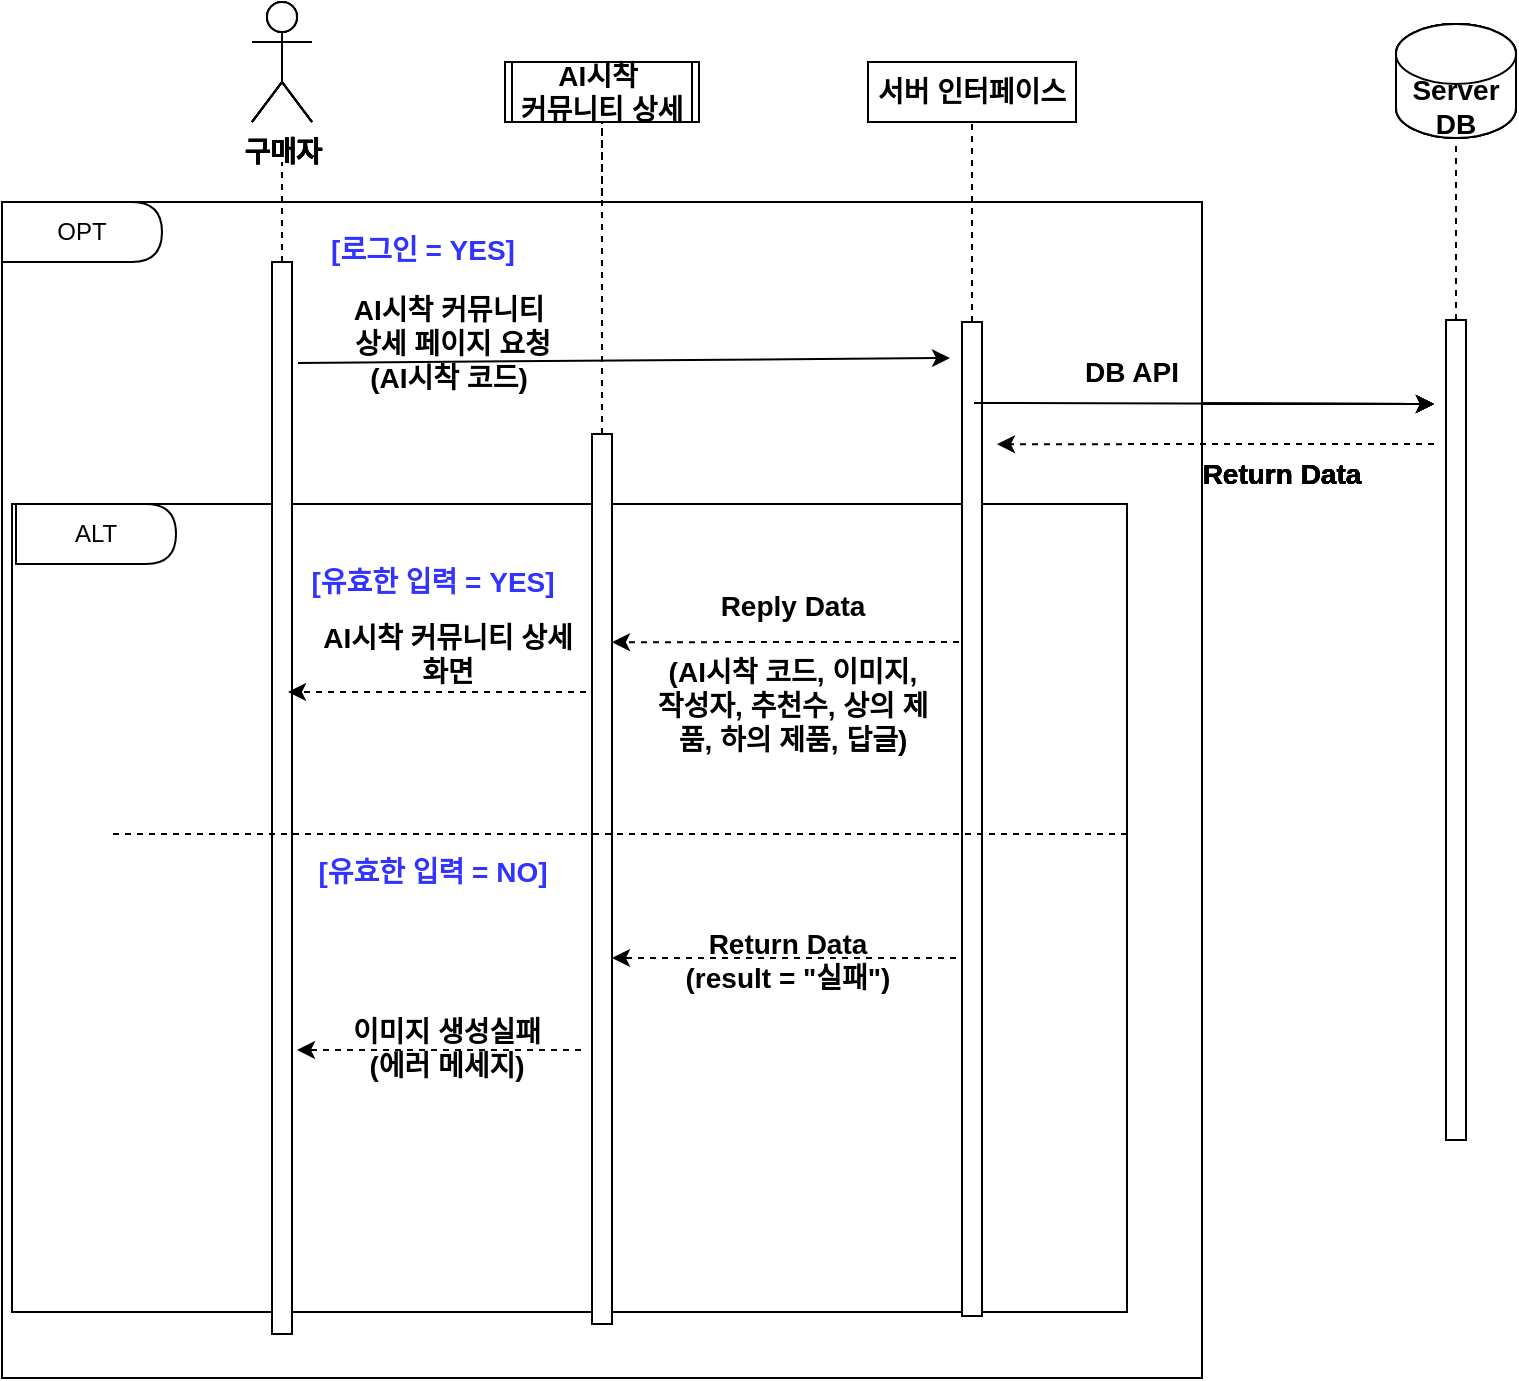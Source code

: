<mxfile version="24.9.2">
  <diagram name="페이지-1" id="x3CDRDTqpfboEJPPk2nD">
    <mxGraphModel dx="1221" dy="2017" grid="0" gridSize="10" guides="1" tooltips="1" connect="1" arrows="1" fold="1" page="0" pageScale="1" pageWidth="827" pageHeight="1169" background="#ffffff" math="0" shadow="0">
      <root>
        <mxCell id="0" />
        <mxCell id="1" parent="0" />
        <mxCell id="7Y47-iIJUgCRWdnua4mY-3" value="" style="rounded=0;whiteSpace=wrap;html=1;" parent="1" vertex="1">
          <mxGeometry x="80" y="-1000" width="600" height="482" as="geometry" />
        </mxCell>
        <mxCell id="7Y47-iIJUgCRWdnua4mY-2" value="&lt;b&gt;&lt;font style=&quot;font-size: 14px;&quot;&gt;구매자&lt;/font&gt;&lt;/b&gt;" style="shape=umlActor;verticalLabelPosition=bottom;verticalAlign=top;html=1;outlineConnect=0;" parent="1" vertex="1">
          <mxGeometry x="205" y="-1100" width="30" height="60" as="geometry" />
        </mxCell>
        <mxCell id="7Y47-iIJUgCRWdnua4mY-4" value="" style="rounded=0;whiteSpace=wrap;html=1;" parent="1" vertex="1">
          <mxGeometry x="87" y="-843" width="557.5" height="308" as="geometry" />
        </mxCell>
        <mxCell id="7Y47-iIJUgCRWdnua4mY-5" value="" style="rounded=0;whiteSpace=wrap;html=1;" parent="1" vertex="1">
          <mxGeometry x="215" y="-970" width="10" height="421" as="geometry" />
        </mxCell>
        <mxCell id="7Y47-iIJUgCRWdnua4mY-6" value="" style="rounded=0;whiteSpace=wrap;html=1;" parent="1" vertex="1">
          <mxGeometry x="375" y="-931" width="10" height="379" as="geometry" />
        </mxCell>
        <mxCell id="7Y47-iIJUgCRWdnua4mY-7" value="" style="rounded=0;whiteSpace=wrap;html=1;" parent="1" vertex="1">
          <mxGeometry x="560" y="-940" width="10" height="392" as="geometry" />
        </mxCell>
        <mxCell id="7Y47-iIJUgCRWdnua4mY-8" value="&lt;span style=&quot;font-size: 14px;&quot;&gt;&lt;b&gt;사용자 목록&lt;/b&gt;&lt;/span&gt;" style="rounded=0;whiteSpace=wrap;html=1;" parent="1" vertex="1">
          <mxGeometry x="335" y="-1070" width="90" height="30" as="geometry" />
        </mxCell>
        <mxCell id="7Y47-iIJUgCRWdnua4mY-9" value="" style="endArrow=none;dashed=1;html=1;rounded=0;entryX=0.5;entryY=1;entryDx=0;entryDy=0;exitX=0.5;exitY=0;exitDx=0;exitDy=0;" parent="1" source="7Y47-iIJUgCRWdnua4mY-6" target="7Y47-iIJUgCRWdnua4mY-8" edge="1">
          <mxGeometry width="50" height="50" relative="1" as="geometry">
            <mxPoint x="550" y="-800" as="sourcePoint" />
            <mxPoint x="600" y="-850" as="targetPoint" />
          </mxGeometry>
        </mxCell>
        <mxCell id="7Y47-iIJUgCRWdnua4mY-10" value="" style="endArrow=none;dashed=1;html=1;rounded=0;" parent="1" source="7Y47-iIJUgCRWdnua4mY-5" edge="1">
          <mxGeometry width="50" height="50" relative="1" as="geometry">
            <mxPoint x="550" y="-800" as="sourcePoint" />
            <mxPoint x="220" y="-1020" as="targetPoint" />
          </mxGeometry>
        </mxCell>
        <mxCell id="7Y47-iIJUgCRWdnua4mY-11" value="&lt;b&gt;&lt;font style=&quot;font-size: 14px;&quot;&gt;서버 인터페이스&lt;/font&gt;&lt;/b&gt;" style="rounded=0;whiteSpace=wrap;html=1;" parent="1" vertex="1">
          <mxGeometry x="513" y="-1070" width="104" height="30" as="geometry" />
        </mxCell>
        <mxCell id="7Y47-iIJUgCRWdnua4mY-12" value="" style="endArrow=none;dashed=1;html=1;rounded=0;entryX=0.5;entryY=1;entryDx=0;entryDy=0;exitX=0.5;exitY=0;exitDx=0;exitDy=0;" parent="1" source="7Y47-iIJUgCRWdnua4mY-7" target="7Y47-iIJUgCRWdnua4mY-11" edge="1">
          <mxGeometry width="50" height="50" relative="1" as="geometry">
            <mxPoint x="550" y="-800" as="sourcePoint" />
            <mxPoint x="600" y="-850" as="targetPoint" />
          </mxGeometry>
        </mxCell>
        <mxCell id="7Y47-iIJUgCRWdnua4mY-13" value="" style="endArrow=classic;html=1;rounded=0;exitX=1.2;exitY=0.152;exitDx=0;exitDy=0;exitPerimeter=0;entryX=-0.167;entryY=0.026;entryDx=0;entryDy=0;entryPerimeter=0;" parent="1" target="7Y47-iIJUgCRWdnua4mY-6" edge="1">
          <mxGeometry width="50" height="50" relative="1" as="geometry">
            <mxPoint x="228" y="-919.52" as="sourcePoint" />
            <mxPoint x="554" y="-922" as="targetPoint" />
          </mxGeometry>
        </mxCell>
        <mxCell id="7Y47-iIJUgCRWdnua4mY-14" value="&lt;span style=&quot;font-size: 14px;&quot;&gt;&lt;b&gt;사용자 목록 조회 버튼&lt;/b&gt;&lt;/span&gt;" style="text;html=1;align=center;verticalAlign=middle;whiteSpace=wrap;rounded=0;" parent="1" vertex="1">
          <mxGeometry x="218" y="-960" width="155" height="30" as="geometry" />
        </mxCell>
        <mxCell id="7Y47-iIJUgCRWdnua4mY-27" value="" style="endArrow=classic;html=1;rounded=0;exitX=-0.112;exitY=0.667;exitDx=0;exitDy=0;exitPerimeter=0;entryX=1.039;entryY=0.618;entryDx=0;entryDy=0;entryPerimeter=0;dashed=1;" parent="1" edge="1">
          <mxGeometry width="50" height="50" relative="1" as="geometry">
            <mxPoint x="558.49" y="-780" as="sourcePoint" />
            <mxPoint x="385.0" y="-779.91" as="targetPoint" />
          </mxGeometry>
        </mxCell>
        <mxCell id="7Y47-iIJUgCRWdnua4mY-28" value="&lt;b&gt;&lt;font style=&quot;font-size: 14px;&quot;&gt;Reply Data&lt;/font&gt;&lt;/b&gt;&lt;div&gt;&lt;br&gt;&lt;/div&gt;&lt;div&gt;&lt;div&gt;&lt;font style=&quot;font-size: 14px;&quot;&gt;&lt;b&gt;(아이디, 이름, 전화번호, 성별, 생년원일, 이메일)&lt;/b&gt;&lt;/font&gt;&lt;/div&gt;&lt;/div&gt;" style="text;html=1;align=center;verticalAlign=middle;whiteSpace=wrap;rounded=0;" parent="1" vertex="1">
          <mxGeometry x="419" y="-778" width="130" height="30" as="geometry" />
        </mxCell>
        <mxCell id="7Y47-iIJUgCRWdnua4mY-29" value="" style="endArrow=classic;html=1;rounded=0;exitX=-0.112;exitY=0.667;exitDx=0;exitDy=0;exitPerimeter=0;entryX=1.054;entryY=0.966;entryDx=0;entryDy=0;entryPerimeter=0;dashed=1;" parent="1" edge="1">
          <mxGeometry width="50" height="50" relative="1" as="geometry">
            <mxPoint x="372" y="-755" as="sourcePoint" />
            <mxPoint x="223" y="-755" as="targetPoint" />
          </mxGeometry>
        </mxCell>
        <mxCell id="7Y47-iIJUgCRWdnua4mY-30" value="&lt;span style=&quot;font-size: 14px;&quot;&gt;&lt;b&gt;사용자 목록 화면&lt;/b&gt;&lt;/span&gt;" style="text;html=1;align=center;verticalAlign=middle;whiteSpace=wrap;rounded=0;" parent="1" vertex="1">
          <mxGeometry x="235" y="-785" width="130" height="30" as="geometry" />
        </mxCell>
        <mxCell id="7Y47-iIJUgCRWdnua4mY-32" value="OPT&lt;span style=&quot;color: rgba(0, 0, 0, 0); font-family: monospace; font-size: 0px; text-align: start; text-wrap: nowrap;&quot;&gt;%3CmxGraphModel%3E%3Croot%3E%3CmxCell%20id%3D%220%22%2F%3E%3CmxCell%20id%3D%221%22%20parent%3D%220%22%2F%3E%3CmxCell%20id%3D%222%22%20value%3D%22%ED%9A%8C%EC%9B%90%EA%B0%80%EC%9E%85%20%EC%9A%94%EC%B2%AD%26lt%3Bdiv%26gt%3B(ID%2C%20%EB%B9%84%EB%B0%80%EB%B2%88%ED%98%B8%2C%20%EB%8B%89%EB%84%A4%EC%9E%84%2C%20%EC%9D%B4%EB%A6%84%2C%20%EC%84%B1%EB%B3%84%2C%20%EC%9D%B4%EB%A9%94%EC%9D%BC)%26lt%3B%2Fdiv%26gt%3B%22%20style%3D%22text%3Bhtml%3D1%3Balign%3Dcenter%3BverticalAlign%3Dmiddle%3BwhiteSpace%3Dwrap%3Brounded%3D0%3B%22%20vertex%3D%221%22%20parent%3D%221%22%3E%3CmxGeometry%20x%3D%22235%22%20y%3D%22-820%22%20width%3D%22125%22%20height%3D%2230%22%20as%3D%22geometry%22%2F%3E%3C%2FmxCell%3E%3C%2Froot%3E%3C%2FmxGraphModel%3E&lt;/span&gt;" style="shape=delay;whiteSpace=wrap;html=1;" parent="1" vertex="1">
          <mxGeometry x="80" y="-1000" width="80" height="30" as="geometry" />
        </mxCell>
        <mxCell id="7Y47-iIJUgCRWdnua4mY-33" value="ALT" style="shape=delay;whiteSpace=wrap;html=1;" parent="1" vertex="1">
          <mxGeometry x="87" y="-849" width="80" height="30" as="geometry" />
        </mxCell>
        <mxCell id="aqkRpfTvIbTsVpuNfiw0-12" value="&lt;b style=&quot;&quot;&gt;&lt;font style=&quot;font-size: 14px;&quot;&gt;[유효한 입력 = YES]&lt;/font&gt;&lt;/b&gt;" style="text;html=1;align=center;verticalAlign=middle;whiteSpace=wrap;rounded=0;fontColor=#3333FF;" parent="1" vertex="1">
          <mxGeometry x="223" y="-825" width="145" height="30" as="geometry" />
        </mxCell>
        <mxCell id="aqkRpfTvIbTsVpuNfiw0-24" value="" style="endArrow=none;dashed=1;html=1;rounded=0;" parent="1" edge="1">
          <mxGeometry width="50" height="50" relative="1" as="geometry">
            <mxPoint x="642.5" y="-684" as="sourcePoint" />
            <mxPoint x="132.5" y="-684" as="targetPoint" />
          </mxGeometry>
        </mxCell>
        <mxCell id="aqkRpfTvIbTsVpuNfiw0-33" value="" style="rounded=0;whiteSpace=wrap;html=1;" parent="1" vertex="1">
          <mxGeometry x="802" y="-941" width="10" height="410" as="geometry" />
        </mxCell>
        <mxCell id="aqkRpfTvIbTsVpuNfiw0-35" value="" style="endArrow=none;dashed=1;html=1;rounded=0;entryX=0.5;entryY=1;entryDx=0;entryDy=0;exitX=0.5;exitY=0;exitDx=0;exitDy=0;" parent="1" source="aqkRpfTvIbTsVpuNfiw0-33" edge="1">
          <mxGeometry width="50" height="50" relative="1" as="geometry">
            <mxPoint x="792" y="-791" as="sourcePoint" />
            <mxPoint x="807" y="-1031" as="targetPoint" />
          </mxGeometry>
        </mxCell>
        <mxCell id="aqkRpfTvIbTsVpuNfiw0-36" value="&lt;b&gt;&lt;font style=&quot;font-size: 14px;&quot;&gt;Server DB&lt;/font&gt;&lt;/b&gt;" style="shape=cylinder3;whiteSpace=wrap;html=1;boundedLbl=1;backgroundOutline=1;size=15;" parent="1" vertex="1">
          <mxGeometry x="777" y="-1089" width="60" height="57" as="geometry" />
        </mxCell>
        <mxCell id="aqkRpfTvIbTsVpuNfiw0-40" value="" style="endArrow=classic;html=1;rounded=0;" parent="1" edge="1">
          <mxGeometry width="50" height="50" relative="1" as="geometry">
            <mxPoint x="566" y="-899.5" as="sourcePoint" />
            <mxPoint x="796" y="-899" as="targetPoint" />
          </mxGeometry>
        </mxCell>
        <mxCell id="aqkRpfTvIbTsVpuNfiw0-41" value="&lt;b&gt;&lt;font style=&quot;font-size: 14px;&quot;&gt;DB API&lt;/font&gt;&lt;/b&gt;" style="text;html=1;align=center;verticalAlign=middle;whiteSpace=wrap;rounded=0;" parent="1" vertex="1">
          <mxGeometry x="570" y="-930" width="150" height="30" as="geometry" />
        </mxCell>
        <mxCell id="aqkRpfTvIbTsVpuNfiw0-42" value="&lt;b&gt;&lt;font style=&quot;font-size: 14px;&quot;&gt;Return Data&lt;/font&gt;&lt;/b&gt;" style="text;html=1;align=center;verticalAlign=middle;whiteSpace=wrap;rounded=0;" parent="1" vertex="1">
          <mxGeometry x="675" y="-879" width="90" height="30" as="geometry" />
        </mxCell>
        <mxCell id="aqkRpfTvIbTsVpuNfiw0-43" value="" style="endArrow=classic;html=1;rounded=0;entryX=1.039;entryY=0.618;entryDx=0;entryDy=0;entryPerimeter=0;dashed=1;" parent="1" edge="1">
          <mxGeometry width="50" height="50" relative="1" as="geometry">
            <mxPoint x="796" y="-879" as="sourcePoint" />
            <mxPoint x="577.51" y="-878.91" as="targetPoint" />
          </mxGeometry>
        </mxCell>
        <mxCell id="aqkRpfTvIbTsVpuNfiw0-48" value="&lt;b style=&quot;&quot;&gt;&lt;font style=&quot;font-size: 14px;&quot;&gt;[로그인 = YES]&lt;/font&gt;&lt;/b&gt;" style="text;html=1;align=center;verticalAlign=middle;whiteSpace=wrap;rounded=0;fontColor=#3333FF;" parent="1" vertex="1">
          <mxGeometry x="218" y="-991" width="145" height="30" as="geometry" />
        </mxCell>
        <mxCell id="aqkRpfTvIbTsVpuNfiw0-73" value="&lt;b&gt;&lt;font style=&quot;font-size: 14px;&quot;&gt;Return Data&lt;/font&gt;&lt;/b&gt;&lt;div&gt;&lt;span style=&quot;font-size: 14px;&quot;&gt;&lt;b&gt;&lt;br&gt;&lt;/b&gt;&lt;/span&gt;&lt;div&gt;&lt;b&gt;&lt;font style=&quot;font-size: 14px;&quot;&gt;(result = &quot;실패&quot;)&lt;/font&gt;&lt;/b&gt;&lt;/div&gt;&lt;/div&gt;" style="text;html=1;align=center;verticalAlign=middle;whiteSpace=wrap;rounded=0;" parent="1" vertex="1">
          <mxGeometry x="411.01" y="-636" width="123.99" height="30" as="geometry" />
        </mxCell>
        <mxCell id="aqkRpfTvIbTsVpuNfiw0-74" value="" style="endArrow=classic;html=1;rounded=0;dashed=1;entryX=0.857;entryY=0.531;entryDx=0;entryDy=0;entryPerimeter=0;" parent="1" edge="1">
          <mxGeometry width="50" height="50" relative="1" as="geometry">
            <mxPoint x="557" y="-622" as="sourcePoint" />
            <mxPoint x="385" y="-622" as="targetPoint" />
          </mxGeometry>
        </mxCell>
        <mxCell id="aqkRpfTvIbTsVpuNfiw0-75" value="&lt;b&gt;&lt;font style=&quot;font-size: 14px;&quot;&gt;화면 로드 실패&lt;/font&gt;&lt;/b&gt;&lt;div&gt;&lt;span style=&quot;font-size: 14px;&quot;&gt;&lt;b&gt;&lt;br&gt;&lt;/b&gt;&lt;/span&gt;&lt;div&gt;&lt;b&gt;&lt;font style=&quot;font-size: 14px;&quot;&gt;(에러 메세지)&lt;/font&gt;&lt;/b&gt;&lt;/div&gt;&lt;/div&gt;" style="text;html=1;align=center;verticalAlign=middle;whiteSpace=wrap;rounded=0;" parent="1" vertex="1">
          <mxGeometry x="247" y="-592" width="111" height="30" as="geometry" />
        </mxCell>
        <mxCell id="aqkRpfTvIbTsVpuNfiw0-76" value="" style="endArrow=classic;html=1;rounded=0;dashed=1;entryX=0.857;entryY=0.531;entryDx=0;entryDy=0;entryPerimeter=0;" parent="1" edge="1">
          <mxGeometry width="50" height="50" relative="1" as="geometry">
            <mxPoint x="371" y="-577.5" as="sourcePoint" />
            <mxPoint x="229" y="-577.5" as="targetPoint" />
          </mxGeometry>
        </mxCell>
        <mxCell id="aqkRpfTvIbTsVpuNfiw0-77" value="&lt;span style=&quot;font-size: 14px;&quot;&gt;&lt;b&gt;[유효한 입력 = NO]&lt;/b&gt;&lt;/span&gt;" style="text;html=1;align=center;verticalAlign=middle;whiteSpace=wrap;rounded=0;fontColor=#3333FF;" parent="1" vertex="1">
          <mxGeometry x="223" y="-680" width="145" height="30" as="geometry" />
        </mxCell>
        <mxCell id="tYjwZe6jNZD1IaRhiwBe-2" value="&lt;span style=&quot;font-size: 14px;&quot;&gt;&lt;b&gt;사용자 목록 조회 요청&lt;/b&gt;&lt;/span&gt;" style="text;html=1;align=center;verticalAlign=middle;whiteSpace=wrap;rounded=0;" parent="1" vertex="1">
          <mxGeometry x="401" y="-943" width="155" height="30" as="geometry" />
        </mxCell>
        <mxCell id="tYjwZe6jNZD1IaRhiwBe-3" value="" style="endArrow=classic;html=1;rounded=0;entryX=0.916;entryY=0.878;entryDx=0;entryDy=0;entryPerimeter=0;" parent="1" edge="1">
          <mxGeometry width="50" height="50" relative="1" as="geometry">
            <mxPoint x="398" y="-908" as="sourcePoint" />
            <mxPoint x="560" y="-911" as="targetPoint" />
          </mxGeometry>
        </mxCell>
        <mxCell id="4rTsC0bm27z_jGPiQoox-1" style="edgeStyle=none;curved=1;rounded=0;orthogonalLoop=1;jettySize=auto;html=1;exitX=0.75;exitY=1;exitDx=0;exitDy=0;fontSize=12;startSize=8;endSize=8;" edge="1" parent="1" source="7Y47-iIJUgCRWdnua4mY-28" target="7Y47-iIJUgCRWdnua4mY-28">
          <mxGeometry relative="1" as="geometry" />
        </mxCell>
        <mxCell id="4rTsC0bm27z_jGPiQoox-2" value="" style="rounded=0;whiteSpace=wrap;html=1;" vertex="1" parent="1">
          <mxGeometry x="80" y="-1000" width="600" height="482" as="geometry" />
        </mxCell>
        <mxCell id="4rTsC0bm27z_jGPiQoox-3" value="&lt;b&gt;&lt;font style=&quot;font-size: 14px;&quot;&gt;구매자&lt;/font&gt;&lt;/b&gt;" style="shape=umlActor;verticalLabelPosition=bottom;verticalAlign=top;html=1;outlineConnect=0;" vertex="1" parent="1">
          <mxGeometry x="205" y="-1100" width="30" height="60" as="geometry" />
        </mxCell>
        <mxCell id="4rTsC0bm27z_jGPiQoox-4" value="" style="rounded=0;whiteSpace=wrap;html=1;" vertex="1" parent="1">
          <mxGeometry x="87" y="-843" width="557.5" height="308" as="geometry" />
        </mxCell>
        <mxCell id="4rTsC0bm27z_jGPiQoox-5" value="" style="rounded=0;whiteSpace=wrap;html=1;" vertex="1" parent="1">
          <mxGeometry x="215" y="-970" width="10" height="421" as="geometry" />
        </mxCell>
        <mxCell id="4rTsC0bm27z_jGPiQoox-6" value="" style="rounded=0;whiteSpace=wrap;html=1;" vertex="1" parent="1">
          <mxGeometry x="375" y="-931" width="10" height="379" as="geometry" />
        </mxCell>
        <mxCell id="4rTsC0bm27z_jGPiQoox-7" value="" style="rounded=0;whiteSpace=wrap;html=1;" vertex="1" parent="1">
          <mxGeometry x="560" y="-940" width="10" height="392" as="geometry" />
        </mxCell>
        <mxCell id="4rTsC0bm27z_jGPiQoox-8" value="&lt;span style=&quot;font-size: 14px;&quot;&gt;&lt;b&gt;사용자 목록&lt;/b&gt;&lt;/span&gt;" style="rounded=0;whiteSpace=wrap;html=1;" vertex="1" parent="1">
          <mxGeometry x="335" y="-1070" width="90" height="30" as="geometry" />
        </mxCell>
        <mxCell id="4rTsC0bm27z_jGPiQoox-9" value="" style="endArrow=none;dashed=1;html=1;rounded=0;entryX=0.5;entryY=1;entryDx=0;entryDy=0;exitX=0.5;exitY=0;exitDx=0;exitDy=0;" edge="1" parent="1" source="4rTsC0bm27z_jGPiQoox-6" target="4rTsC0bm27z_jGPiQoox-8">
          <mxGeometry width="50" height="50" relative="1" as="geometry">
            <mxPoint x="550" y="-800" as="sourcePoint" />
            <mxPoint x="600" y="-850" as="targetPoint" />
          </mxGeometry>
        </mxCell>
        <mxCell id="4rTsC0bm27z_jGPiQoox-10" value="" style="endArrow=none;dashed=1;html=1;rounded=0;" edge="1" parent="1" source="4rTsC0bm27z_jGPiQoox-5">
          <mxGeometry width="50" height="50" relative="1" as="geometry">
            <mxPoint x="550" y="-800" as="sourcePoint" />
            <mxPoint x="220" y="-1020" as="targetPoint" />
          </mxGeometry>
        </mxCell>
        <mxCell id="4rTsC0bm27z_jGPiQoox-11" value="&lt;b&gt;&lt;font style=&quot;font-size: 14px;&quot;&gt;서버 인터페이스&lt;/font&gt;&lt;/b&gt;" style="rounded=0;whiteSpace=wrap;html=1;" vertex="1" parent="1">
          <mxGeometry x="513" y="-1070" width="104" height="30" as="geometry" />
        </mxCell>
        <mxCell id="4rTsC0bm27z_jGPiQoox-12" value="" style="endArrow=none;dashed=1;html=1;rounded=0;entryX=0.5;entryY=1;entryDx=0;entryDy=0;exitX=0.5;exitY=0;exitDx=0;exitDy=0;" edge="1" parent="1" source="4rTsC0bm27z_jGPiQoox-7" target="4rTsC0bm27z_jGPiQoox-11">
          <mxGeometry width="50" height="50" relative="1" as="geometry">
            <mxPoint x="550" y="-800" as="sourcePoint" />
            <mxPoint x="600" y="-850" as="targetPoint" />
          </mxGeometry>
        </mxCell>
        <mxCell id="4rTsC0bm27z_jGPiQoox-13" value="" style="endArrow=classic;html=1;rounded=0;exitX=1.2;exitY=0.152;exitDx=0;exitDy=0;exitPerimeter=0;entryX=-0.167;entryY=0.026;entryDx=0;entryDy=0;entryPerimeter=0;" edge="1" parent="1" target="4rTsC0bm27z_jGPiQoox-6">
          <mxGeometry width="50" height="50" relative="1" as="geometry">
            <mxPoint x="228" y="-919.52" as="sourcePoint" />
            <mxPoint x="554" y="-922" as="targetPoint" />
          </mxGeometry>
        </mxCell>
        <mxCell id="4rTsC0bm27z_jGPiQoox-14" value="&lt;span style=&quot;font-size: 14px;&quot;&gt;&lt;b&gt;사용자 목록 조회 버튼&lt;/b&gt;&lt;/span&gt;" style="text;html=1;align=center;verticalAlign=middle;whiteSpace=wrap;rounded=0;" vertex="1" parent="1">
          <mxGeometry x="218" y="-960" width="155" height="30" as="geometry" />
        </mxCell>
        <mxCell id="4rTsC0bm27z_jGPiQoox-15" value="" style="endArrow=classic;html=1;rounded=0;exitX=-0.112;exitY=0.667;exitDx=0;exitDy=0;exitPerimeter=0;entryX=1.039;entryY=0.618;entryDx=0;entryDy=0;entryPerimeter=0;dashed=1;" edge="1" parent="1">
          <mxGeometry width="50" height="50" relative="1" as="geometry">
            <mxPoint x="558.49" y="-780" as="sourcePoint" />
            <mxPoint x="385.0" y="-779.91" as="targetPoint" />
          </mxGeometry>
        </mxCell>
        <mxCell id="4rTsC0bm27z_jGPiQoox-16" value="&lt;b&gt;&lt;font style=&quot;font-size: 14px;&quot;&gt;Reply Data&lt;/font&gt;&lt;/b&gt;&lt;div&gt;&lt;br&gt;&lt;/div&gt;&lt;div&gt;&lt;div&gt;&lt;font style=&quot;font-size: 14px;&quot;&gt;&lt;b&gt;(아이디, 이름, 전화번호, 성별, 생년원일, 이메일)&lt;/b&gt;&lt;/font&gt;&lt;/div&gt;&lt;/div&gt;" style="text;html=1;align=center;verticalAlign=middle;whiteSpace=wrap;rounded=0;" vertex="1" parent="1">
          <mxGeometry x="419" y="-778" width="130" height="30" as="geometry" />
        </mxCell>
        <mxCell id="4rTsC0bm27z_jGPiQoox-17" value="" style="endArrow=classic;html=1;rounded=0;exitX=-0.112;exitY=0.667;exitDx=0;exitDy=0;exitPerimeter=0;entryX=1.054;entryY=0.966;entryDx=0;entryDy=0;entryPerimeter=0;dashed=1;" edge="1" parent="1">
          <mxGeometry width="50" height="50" relative="1" as="geometry">
            <mxPoint x="372" y="-755" as="sourcePoint" />
            <mxPoint x="223" y="-755" as="targetPoint" />
          </mxGeometry>
        </mxCell>
        <mxCell id="4rTsC0bm27z_jGPiQoox-18" value="&lt;span style=&quot;font-size: 14px;&quot;&gt;&lt;b&gt;사용자 목록 화면&lt;/b&gt;&lt;/span&gt;" style="text;html=1;align=center;verticalAlign=middle;whiteSpace=wrap;rounded=0;" vertex="1" parent="1">
          <mxGeometry x="235" y="-785" width="130" height="30" as="geometry" />
        </mxCell>
        <mxCell id="4rTsC0bm27z_jGPiQoox-19" value="OPT&lt;span style=&quot;color: rgba(0, 0, 0, 0); font-family: monospace; font-size: 0px; text-align: start; text-wrap: nowrap;&quot;&gt;%3CmxGraphModel%3E%3Croot%3E%3CmxCell%20id%3D%220%22%2F%3E%3CmxCell%20id%3D%221%22%20parent%3D%220%22%2F%3E%3CmxCell%20id%3D%222%22%20value%3D%22%ED%9A%8C%EC%9B%90%EA%B0%80%EC%9E%85%20%EC%9A%94%EC%B2%AD%26lt%3Bdiv%26gt%3B(ID%2C%20%EB%B9%84%EB%B0%80%EB%B2%88%ED%98%B8%2C%20%EB%8B%89%EB%84%A4%EC%9E%84%2C%20%EC%9D%B4%EB%A6%84%2C%20%EC%84%B1%EB%B3%84%2C%20%EC%9D%B4%EB%A9%94%EC%9D%BC)%26lt%3B%2Fdiv%26gt%3B%22%20style%3D%22text%3Bhtml%3D1%3Balign%3Dcenter%3BverticalAlign%3Dmiddle%3BwhiteSpace%3Dwrap%3Brounded%3D0%3B%22%20vertex%3D%221%22%20parent%3D%221%22%3E%3CmxGeometry%20x%3D%22235%22%20y%3D%22-820%22%20width%3D%22125%22%20height%3D%2230%22%20as%3D%22geometry%22%2F%3E%3C%2FmxCell%3E%3C%2Froot%3E%3C%2FmxGraphModel%3E&lt;/span&gt;" style="shape=delay;whiteSpace=wrap;html=1;" vertex="1" parent="1">
          <mxGeometry x="80" y="-1000" width="80" height="30" as="geometry" />
        </mxCell>
        <mxCell id="4rTsC0bm27z_jGPiQoox-20" value="ALT" style="shape=delay;whiteSpace=wrap;html=1;" vertex="1" parent="1">
          <mxGeometry x="87" y="-849" width="80" height="30" as="geometry" />
        </mxCell>
        <mxCell id="4rTsC0bm27z_jGPiQoox-21" value="&lt;b style=&quot;&quot;&gt;&lt;font style=&quot;font-size: 14px;&quot;&gt;[유효한 입력 = YES]&lt;/font&gt;&lt;/b&gt;" style="text;html=1;align=center;verticalAlign=middle;whiteSpace=wrap;rounded=0;fontColor=#3333FF;" vertex="1" parent="1">
          <mxGeometry x="223" y="-825" width="145" height="30" as="geometry" />
        </mxCell>
        <mxCell id="4rTsC0bm27z_jGPiQoox-22" value="" style="endArrow=none;dashed=1;html=1;rounded=0;" edge="1" parent="1">
          <mxGeometry width="50" height="50" relative="1" as="geometry">
            <mxPoint x="642.5" y="-684" as="sourcePoint" />
            <mxPoint x="132.5" y="-684" as="targetPoint" />
          </mxGeometry>
        </mxCell>
        <mxCell id="4rTsC0bm27z_jGPiQoox-23" value="" style="rounded=0;whiteSpace=wrap;html=1;" vertex="1" parent="1">
          <mxGeometry x="802" y="-941" width="10" height="410" as="geometry" />
        </mxCell>
        <mxCell id="4rTsC0bm27z_jGPiQoox-24" value="" style="endArrow=none;dashed=1;html=1;rounded=0;entryX=0.5;entryY=1;entryDx=0;entryDy=0;exitX=0.5;exitY=0;exitDx=0;exitDy=0;" edge="1" parent="1" source="4rTsC0bm27z_jGPiQoox-23">
          <mxGeometry width="50" height="50" relative="1" as="geometry">
            <mxPoint x="792" y="-791" as="sourcePoint" />
            <mxPoint x="807" y="-1031" as="targetPoint" />
          </mxGeometry>
        </mxCell>
        <mxCell id="4rTsC0bm27z_jGPiQoox-25" value="&lt;b&gt;&lt;font style=&quot;font-size: 14px;&quot;&gt;Server DB&lt;/font&gt;&lt;/b&gt;" style="shape=cylinder3;whiteSpace=wrap;html=1;boundedLbl=1;backgroundOutline=1;size=15;" vertex="1" parent="1">
          <mxGeometry x="777" y="-1089" width="60" height="57" as="geometry" />
        </mxCell>
        <mxCell id="4rTsC0bm27z_jGPiQoox-26" value="" style="endArrow=classic;html=1;rounded=0;" edge="1" parent="1">
          <mxGeometry width="50" height="50" relative="1" as="geometry">
            <mxPoint x="566" y="-899.5" as="sourcePoint" />
            <mxPoint x="796" y="-899" as="targetPoint" />
          </mxGeometry>
        </mxCell>
        <mxCell id="4rTsC0bm27z_jGPiQoox-27" value="&lt;b&gt;&lt;font style=&quot;font-size: 14px;&quot;&gt;DB API&lt;/font&gt;&lt;/b&gt;" style="text;html=1;align=center;verticalAlign=middle;whiteSpace=wrap;rounded=0;" vertex="1" parent="1">
          <mxGeometry x="570" y="-930" width="150" height="30" as="geometry" />
        </mxCell>
        <mxCell id="4rTsC0bm27z_jGPiQoox-28" value="&lt;b&gt;&lt;font style=&quot;font-size: 14px;&quot;&gt;Return Data&lt;/font&gt;&lt;/b&gt;" style="text;html=1;align=center;verticalAlign=middle;whiteSpace=wrap;rounded=0;" vertex="1" parent="1">
          <mxGeometry x="675" y="-879" width="90" height="30" as="geometry" />
        </mxCell>
        <mxCell id="4rTsC0bm27z_jGPiQoox-29" value="" style="endArrow=classic;html=1;rounded=0;entryX=1.039;entryY=0.618;entryDx=0;entryDy=0;entryPerimeter=0;dashed=1;" edge="1" parent="1">
          <mxGeometry width="50" height="50" relative="1" as="geometry">
            <mxPoint x="796" y="-879" as="sourcePoint" />
            <mxPoint x="577.51" y="-878.91" as="targetPoint" />
          </mxGeometry>
        </mxCell>
        <mxCell id="4rTsC0bm27z_jGPiQoox-30" value="&lt;b style=&quot;&quot;&gt;&lt;font style=&quot;font-size: 14px;&quot;&gt;[로그인 = YES]&lt;/font&gt;&lt;/b&gt;" style="text;html=1;align=center;verticalAlign=middle;whiteSpace=wrap;rounded=0;fontColor=#3333FF;" vertex="1" parent="1">
          <mxGeometry x="218" y="-991" width="145" height="30" as="geometry" />
        </mxCell>
        <mxCell id="4rTsC0bm27z_jGPiQoox-31" value="&lt;b&gt;&lt;font style=&quot;font-size: 14px;&quot;&gt;Return Data&lt;/font&gt;&lt;/b&gt;&lt;div&gt;&lt;span style=&quot;font-size: 14px;&quot;&gt;&lt;b&gt;&lt;br&gt;&lt;/b&gt;&lt;/span&gt;&lt;div&gt;&lt;b&gt;&lt;font style=&quot;font-size: 14px;&quot;&gt;(result = &quot;실패&quot;)&lt;/font&gt;&lt;/b&gt;&lt;/div&gt;&lt;/div&gt;" style="text;html=1;align=center;verticalAlign=middle;whiteSpace=wrap;rounded=0;" vertex="1" parent="1">
          <mxGeometry x="411.01" y="-636" width="123.99" height="30" as="geometry" />
        </mxCell>
        <mxCell id="4rTsC0bm27z_jGPiQoox-32" value="" style="endArrow=classic;html=1;rounded=0;dashed=1;entryX=0.857;entryY=0.531;entryDx=0;entryDy=0;entryPerimeter=0;" edge="1" parent="1">
          <mxGeometry width="50" height="50" relative="1" as="geometry">
            <mxPoint x="557" y="-622" as="sourcePoint" />
            <mxPoint x="385" y="-622" as="targetPoint" />
          </mxGeometry>
        </mxCell>
        <mxCell id="4rTsC0bm27z_jGPiQoox-33" value="&lt;b&gt;&lt;font style=&quot;font-size: 14px;&quot;&gt;화면 로드 실패&lt;/font&gt;&lt;/b&gt;&lt;div&gt;&lt;span style=&quot;font-size: 14px;&quot;&gt;&lt;b&gt;&lt;br&gt;&lt;/b&gt;&lt;/span&gt;&lt;div&gt;&lt;b&gt;&lt;font style=&quot;font-size: 14px;&quot;&gt;(에러 메세지)&lt;/font&gt;&lt;/b&gt;&lt;/div&gt;&lt;/div&gt;" style="text;html=1;align=center;verticalAlign=middle;whiteSpace=wrap;rounded=0;" vertex="1" parent="1">
          <mxGeometry x="247" y="-592" width="111" height="30" as="geometry" />
        </mxCell>
        <mxCell id="4rTsC0bm27z_jGPiQoox-34" value="" style="endArrow=classic;html=1;rounded=0;dashed=1;entryX=0.857;entryY=0.531;entryDx=0;entryDy=0;entryPerimeter=0;" edge="1" parent="1">
          <mxGeometry width="50" height="50" relative="1" as="geometry">
            <mxPoint x="371" y="-577.5" as="sourcePoint" />
            <mxPoint x="229" y="-577.5" as="targetPoint" />
          </mxGeometry>
        </mxCell>
        <mxCell id="4rTsC0bm27z_jGPiQoox-35" value="&lt;span style=&quot;font-size: 14px;&quot;&gt;&lt;b&gt;[유효한 입력 = NO]&lt;/b&gt;&lt;/span&gt;" style="text;html=1;align=center;verticalAlign=middle;whiteSpace=wrap;rounded=0;fontColor=#3333FF;" vertex="1" parent="1">
          <mxGeometry x="223" y="-680" width="145" height="30" as="geometry" />
        </mxCell>
        <mxCell id="4rTsC0bm27z_jGPiQoox-36" value="&lt;span style=&quot;font-size: 14px;&quot;&gt;&lt;b&gt;사용자 목록 조회 요청&lt;/b&gt;&lt;/span&gt;" style="text;html=1;align=center;verticalAlign=middle;whiteSpace=wrap;rounded=0;" vertex="1" parent="1">
          <mxGeometry x="401" y="-943" width="155" height="30" as="geometry" />
        </mxCell>
        <mxCell id="4rTsC0bm27z_jGPiQoox-37" value="" style="endArrow=classic;html=1;rounded=0;entryX=0.916;entryY=0.878;entryDx=0;entryDy=0;entryPerimeter=0;" edge="1" parent="1">
          <mxGeometry width="50" height="50" relative="1" as="geometry">
            <mxPoint x="398" y="-908" as="sourcePoint" />
            <mxPoint x="560" y="-911" as="targetPoint" />
          </mxGeometry>
        </mxCell>
        <mxCell id="4rTsC0bm27z_jGPiQoox-38" style="edgeStyle=none;curved=1;rounded=0;orthogonalLoop=1;jettySize=auto;html=1;exitX=0.75;exitY=1;exitDx=0;exitDy=0;fontSize=12;startSize=8;endSize=8;" edge="1" parent="1" source="4rTsC0bm27z_jGPiQoox-16" target="4rTsC0bm27z_jGPiQoox-16">
          <mxGeometry relative="1" as="geometry" />
        </mxCell>
        <mxCell id="4rTsC0bm27z_jGPiQoox-39" value="" style="rounded=0;whiteSpace=wrap;html=1;" vertex="1" parent="1">
          <mxGeometry x="80" y="-1000" width="600" height="482" as="geometry" />
        </mxCell>
        <mxCell id="4rTsC0bm27z_jGPiQoox-40" value="&lt;b&gt;&lt;font style=&quot;font-size: 14px;&quot;&gt;구매자&lt;/font&gt;&lt;/b&gt;" style="shape=umlActor;verticalLabelPosition=bottom;verticalAlign=top;html=1;outlineConnect=0;" vertex="1" parent="1">
          <mxGeometry x="205" y="-1100" width="30" height="60" as="geometry" />
        </mxCell>
        <mxCell id="4rTsC0bm27z_jGPiQoox-41" value="" style="rounded=0;whiteSpace=wrap;html=1;" vertex="1" parent="1">
          <mxGeometry x="87" y="-843" width="557.5" height="308" as="geometry" />
        </mxCell>
        <mxCell id="4rTsC0bm27z_jGPiQoox-42" value="" style="rounded=0;whiteSpace=wrap;html=1;" vertex="1" parent="1">
          <mxGeometry x="215" y="-970" width="10" height="421" as="geometry" />
        </mxCell>
        <mxCell id="4rTsC0bm27z_jGPiQoox-43" value="" style="rounded=0;whiteSpace=wrap;html=1;" vertex="1" parent="1">
          <mxGeometry x="375" y="-931" width="10" height="379" as="geometry" />
        </mxCell>
        <mxCell id="4rTsC0bm27z_jGPiQoox-44" value="" style="rounded=0;whiteSpace=wrap;html=1;" vertex="1" parent="1">
          <mxGeometry x="560" y="-940" width="10" height="392" as="geometry" />
        </mxCell>
        <mxCell id="4rTsC0bm27z_jGPiQoox-45" value="&lt;span style=&quot;font-size: 14px;&quot;&gt;&lt;b&gt;사용자 목록&lt;/b&gt;&lt;/span&gt;" style="rounded=0;whiteSpace=wrap;html=1;" vertex="1" parent="1">
          <mxGeometry x="335" y="-1070" width="90" height="30" as="geometry" />
        </mxCell>
        <mxCell id="4rTsC0bm27z_jGPiQoox-46" value="" style="endArrow=none;dashed=1;html=1;rounded=0;entryX=0.5;entryY=1;entryDx=0;entryDy=0;exitX=0.5;exitY=0;exitDx=0;exitDy=0;" edge="1" parent="1" source="4rTsC0bm27z_jGPiQoox-43" target="4rTsC0bm27z_jGPiQoox-45">
          <mxGeometry width="50" height="50" relative="1" as="geometry">
            <mxPoint x="550" y="-800" as="sourcePoint" />
            <mxPoint x="600" y="-850" as="targetPoint" />
          </mxGeometry>
        </mxCell>
        <mxCell id="4rTsC0bm27z_jGPiQoox-47" value="" style="endArrow=none;dashed=1;html=1;rounded=0;" edge="1" parent="1" source="4rTsC0bm27z_jGPiQoox-42">
          <mxGeometry width="50" height="50" relative="1" as="geometry">
            <mxPoint x="550" y="-800" as="sourcePoint" />
            <mxPoint x="220" y="-1020" as="targetPoint" />
          </mxGeometry>
        </mxCell>
        <mxCell id="4rTsC0bm27z_jGPiQoox-48" value="&lt;b&gt;&lt;font style=&quot;font-size: 14px;&quot;&gt;서버 인터페이스&lt;/font&gt;&lt;/b&gt;" style="rounded=0;whiteSpace=wrap;html=1;" vertex="1" parent="1">
          <mxGeometry x="513" y="-1070" width="104" height="30" as="geometry" />
        </mxCell>
        <mxCell id="4rTsC0bm27z_jGPiQoox-49" value="" style="endArrow=none;dashed=1;html=1;rounded=0;entryX=0.5;entryY=1;entryDx=0;entryDy=0;exitX=0.5;exitY=0;exitDx=0;exitDy=0;" edge="1" parent="1" source="4rTsC0bm27z_jGPiQoox-44" target="4rTsC0bm27z_jGPiQoox-48">
          <mxGeometry width="50" height="50" relative="1" as="geometry">
            <mxPoint x="550" y="-800" as="sourcePoint" />
            <mxPoint x="600" y="-850" as="targetPoint" />
          </mxGeometry>
        </mxCell>
        <mxCell id="4rTsC0bm27z_jGPiQoox-50" value="" style="endArrow=classic;html=1;rounded=0;exitX=1.2;exitY=0.152;exitDx=0;exitDy=0;exitPerimeter=0;entryX=-0.167;entryY=0.026;entryDx=0;entryDy=0;entryPerimeter=0;" edge="1" parent="1" target="4rTsC0bm27z_jGPiQoox-43">
          <mxGeometry width="50" height="50" relative="1" as="geometry">
            <mxPoint x="228" y="-919.52" as="sourcePoint" />
            <mxPoint x="554" y="-922" as="targetPoint" />
          </mxGeometry>
        </mxCell>
        <mxCell id="4rTsC0bm27z_jGPiQoox-51" value="&lt;span style=&quot;font-size: 14px;&quot;&gt;&lt;b&gt;사용자 목록 조회 버튼&lt;/b&gt;&lt;/span&gt;" style="text;html=1;align=center;verticalAlign=middle;whiteSpace=wrap;rounded=0;" vertex="1" parent="1">
          <mxGeometry x="218" y="-960" width="155" height="30" as="geometry" />
        </mxCell>
        <mxCell id="4rTsC0bm27z_jGPiQoox-52" value="" style="endArrow=classic;html=1;rounded=0;exitX=-0.112;exitY=0.667;exitDx=0;exitDy=0;exitPerimeter=0;entryX=1.039;entryY=0.618;entryDx=0;entryDy=0;entryPerimeter=0;dashed=1;" edge="1" parent="1">
          <mxGeometry width="50" height="50" relative="1" as="geometry">
            <mxPoint x="558.49" y="-780" as="sourcePoint" />
            <mxPoint x="385.0" y="-779.91" as="targetPoint" />
          </mxGeometry>
        </mxCell>
        <mxCell id="4rTsC0bm27z_jGPiQoox-53" value="&lt;b&gt;&lt;font style=&quot;font-size: 14px;&quot;&gt;Reply Data&lt;/font&gt;&lt;/b&gt;&lt;div&gt;&lt;br&gt;&lt;/div&gt;&lt;div&gt;&lt;div&gt;&lt;font style=&quot;font-size: 14px;&quot;&gt;&lt;b&gt;(아이디, 이름, 전화번호, 성별, 생년원일, 이메일)&lt;/b&gt;&lt;/font&gt;&lt;/div&gt;&lt;/div&gt;" style="text;html=1;align=center;verticalAlign=middle;whiteSpace=wrap;rounded=0;" vertex="1" parent="1">
          <mxGeometry x="419" y="-778" width="130" height="30" as="geometry" />
        </mxCell>
        <mxCell id="4rTsC0bm27z_jGPiQoox-54" value="" style="endArrow=classic;html=1;rounded=0;exitX=-0.112;exitY=0.667;exitDx=0;exitDy=0;exitPerimeter=0;entryX=1.054;entryY=0.966;entryDx=0;entryDy=0;entryPerimeter=0;dashed=1;" edge="1" parent="1">
          <mxGeometry width="50" height="50" relative="1" as="geometry">
            <mxPoint x="372" y="-755" as="sourcePoint" />
            <mxPoint x="223" y="-755" as="targetPoint" />
          </mxGeometry>
        </mxCell>
        <mxCell id="4rTsC0bm27z_jGPiQoox-55" value="&lt;span style=&quot;font-size: 14px;&quot;&gt;&lt;b&gt;사용자 목록 화면&lt;/b&gt;&lt;/span&gt;" style="text;html=1;align=center;verticalAlign=middle;whiteSpace=wrap;rounded=0;" vertex="1" parent="1">
          <mxGeometry x="235" y="-785" width="130" height="30" as="geometry" />
        </mxCell>
        <mxCell id="4rTsC0bm27z_jGPiQoox-56" value="OPT&lt;span style=&quot;color: rgba(0, 0, 0, 0); font-family: monospace; font-size: 0px; text-align: start; text-wrap: nowrap;&quot;&gt;%3CmxGraphModel%3E%3Croot%3E%3CmxCell%20id%3D%220%22%2F%3E%3CmxCell%20id%3D%221%22%20parent%3D%220%22%2F%3E%3CmxCell%20id%3D%222%22%20value%3D%22%ED%9A%8C%EC%9B%90%EA%B0%80%EC%9E%85%20%EC%9A%94%EC%B2%AD%26lt%3Bdiv%26gt%3B(ID%2C%20%EB%B9%84%EB%B0%80%EB%B2%88%ED%98%B8%2C%20%EB%8B%89%EB%84%A4%EC%9E%84%2C%20%EC%9D%B4%EB%A6%84%2C%20%EC%84%B1%EB%B3%84%2C%20%EC%9D%B4%EB%A9%94%EC%9D%BC)%26lt%3B%2Fdiv%26gt%3B%22%20style%3D%22text%3Bhtml%3D1%3Balign%3Dcenter%3BverticalAlign%3Dmiddle%3BwhiteSpace%3Dwrap%3Brounded%3D0%3B%22%20vertex%3D%221%22%20parent%3D%221%22%3E%3CmxGeometry%20x%3D%22235%22%20y%3D%22-820%22%20width%3D%22125%22%20height%3D%2230%22%20as%3D%22geometry%22%2F%3E%3C%2FmxCell%3E%3C%2Froot%3E%3C%2FmxGraphModel%3E&lt;/span&gt;" style="shape=delay;whiteSpace=wrap;html=1;" vertex="1" parent="1">
          <mxGeometry x="80" y="-1000" width="80" height="30" as="geometry" />
        </mxCell>
        <mxCell id="4rTsC0bm27z_jGPiQoox-57" value="ALT" style="shape=delay;whiteSpace=wrap;html=1;" vertex="1" parent="1">
          <mxGeometry x="87" y="-849" width="80" height="30" as="geometry" />
        </mxCell>
        <mxCell id="4rTsC0bm27z_jGPiQoox-58" value="&lt;b style=&quot;&quot;&gt;&lt;font style=&quot;font-size: 14px;&quot;&gt;[유효한 입력 = YES]&lt;/font&gt;&lt;/b&gt;" style="text;html=1;align=center;verticalAlign=middle;whiteSpace=wrap;rounded=0;fontColor=#3333FF;" vertex="1" parent="1">
          <mxGeometry x="223" y="-825" width="145" height="30" as="geometry" />
        </mxCell>
        <mxCell id="4rTsC0bm27z_jGPiQoox-59" value="" style="endArrow=none;dashed=1;html=1;rounded=0;" edge="1" parent="1">
          <mxGeometry width="50" height="50" relative="1" as="geometry">
            <mxPoint x="642.5" y="-684" as="sourcePoint" />
            <mxPoint x="132.5" y="-684" as="targetPoint" />
          </mxGeometry>
        </mxCell>
        <mxCell id="4rTsC0bm27z_jGPiQoox-60" value="" style="rounded=0;whiteSpace=wrap;html=1;" vertex="1" parent="1">
          <mxGeometry x="802" y="-941" width="10" height="410" as="geometry" />
        </mxCell>
        <mxCell id="4rTsC0bm27z_jGPiQoox-61" value="" style="endArrow=none;dashed=1;html=1;rounded=0;entryX=0.5;entryY=1;entryDx=0;entryDy=0;exitX=0.5;exitY=0;exitDx=0;exitDy=0;" edge="1" parent="1" source="4rTsC0bm27z_jGPiQoox-60">
          <mxGeometry width="50" height="50" relative="1" as="geometry">
            <mxPoint x="792" y="-791" as="sourcePoint" />
            <mxPoint x="807" y="-1031" as="targetPoint" />
          </mxGeometry>
        </mxCell>
        <mxCell id="4rTsC0bm27z_jGPiQoox-62" value="&lt;b&gt;&lt;font style=&quot;font-size: 14px;&quot;&gt;Server DB&lt;/font&gt;&lt;/b&gt;" style="shape=cylinder3;whiteSpace=wrap;html=1;boundedLbl=1;backgroundOutline=1;size=15;" vertex="1" parent="1">
          <mxGeometry x="777" y="-1089" width="60" height="57" as="geometry" />
        </mxCell>
        <mxCell id="4rTsC0bm27z_jGPiQoox-63" value="" style="endArrow=classic;html=1;rounded=0;" edge="1" parent="1">
          <mxGeometry width="50" height="50" relative="1" as="geometry">
            <mxPoint x="566" y="-899.5" as="sourcePoint" />
            <mxPoint x="796" y="-899" as="targetPoint" />
          </mxGeometry>
        </mxCell>
        <mxCell id="4rTsC0bm27z_jGPiQoox-64" value="&lt;b&gt;&lt;font style=&quot;font-size: 14px;&quot;&gt;DB API&lt;/font&gt;&lt;/b&gt;" style="text;html=1;align=center;verticalAlign=middle;whiteSpace=wrap;rounded=0;" vertex="1" parent="1">
          <mxGeometry x="570" y="-930" width="150" height="30" as="geometry" />
        </mxCell>
        <mxCell id="4rTsC0bm27z_jGPiQoox-65" value="&lt;b&gt;&lt;font style=&quot;font-size: 14px;&quot;&gt;Return Data&lt;/font&gt;&lt;/b&gt;" style="text;html=1;align=center;verticalAlign=middle;whiteSpace=wrap;rounded=0;" vertex="1" parent="1">
          <mxGeometry x="675" y="-879" width="90" height="30" as="geometry" />
        </mxCell>
        <mxCell id="4rTsC0bm27z_jGPiQoox-66" value="" style="endArrow=classic;html=1;rounded=0;entryX=1.039;entryY=0.618;entryDx=0;entryDy=0;entryPerimeter=0;dashed=1;" edge="1" parent="1">
          <mxGeometry width="50" height="50" relative="1" as="geometry">
            <mxPoint x="796" y="-879" as="sourcePoint" />
            <mxPoint x="577.51" y="-878.91" as="targetPoint" />
          </mxGeometry>
        </mxCell>
        <mxCell id="4rTsC0bm27z_jGPiQoox-67" value="&lt;b style=&quot;&quot;&gt;&lt;font style=&quot;font-size: 14px;&quot;&gt;[로그인 = YES]&lt;/font&gt;&lt;/b&gt;" style="text;html=1;align=center;verticalAlign=middle;whiteSpace=wrap;rounded=0;fontColor=#3333FF;" vertex="1" parent="1">
          <mxGeometry x="218" y="-991" width="145" height="30" as="geometry" />
        </mxCell>
        <mxCell id="4rTsC0bm27z_jGPiQoox-68" value="&lt;b&gt;&lt;font style=&quot;font-size: 14px;&quot;&gt;Return Data&lt;/font&gt;&lt;/b&gt;&lt;div&gt;&lt;span style=&quot;font-size: 14px;&quot;&gt;&lt;b&gt;&lt;br&gt;&lt;/b&gt;&lt;/span&gt;&lt;div&gt;&lt;b&gt;&lt;font style=&quot;font-size: 14px;&quot;&gt;(result = &quot;실패&quot;)&lt;/font&gt;&lt;/b&gt;&lt;/div&gt;&lt;/div&gt;" style="text;html=1;align=center;verticalAlign=middle;whiteSpace=wrap;rounded=0;" vertex="1" parent="1">
          <mxGeometry x="411.01" y="-636" width="123.99" height="30" as="geometry" />
        </mxCell>
        <mxCell id="4rTsC0bm27z_jGPiQoox-69" value="" style="endArrow=classic;html=1;rounded=0;dashed=1;entryX=0.857;entryY=0.531;entryDx=0;entryDy=0;entryPerimeter=0;" edge="1" parent="1">
          <mxGeometry width="50" height="50" relative="1" as="geometry">
            <mxPoint x="557" y="-622" as="sourcePoint" />
            <mxPoint x="385" y="-622" as="targetPoint" />
          </mxGeometry>
        </mxCell>
        <mxCell id="4rTsC0bm27z_jGPiQoox-70" value="&lt;b&gt;&lt;font style=&quot;font-size: 14px;&quot;&gt;화면 로드 실패&lt;/font&gt;&lt;/b&gt;&lt;div&gt;&lt;span style=&quot;font-size: 14px;&quot;&gt;&lt;b&gt;&lt;br&gt;&lt;/b&gt;&lt;/span&gt;&lt;div&gt;&lt;b&gt;&lt;font style=&quot;font-size: 14px;&quot;&gt;(에러 메세지)&lt;/font&gt;&lt;/b&gt;&lt;/div&gt;&lt;/div&gt;" style="text;html=1;align=center;verticalAlign=middle;whiteSpace=wrap;rounded=0;" vertex="1" parent="1">
          <mxGeometry x="247" y="-592" width="111" height="30" as="geometry" />
        </mxCell>
        <mxCell id="4rTsC0bm27z_jGPiQoox-71" value="" style="endArrow=classic;html=1;rounded=0;dashed=1;entryX=0.857;entryY=0.531;entryDx=0;entryDy=0;entryPerimeter=0;" edge="1" parent="1">
          <mxGeometry width="50" height="50" relative="1" as="geometry">
            <mxPoint x="371" y="-577.5" as="sourcePoint" />
            <mxPoint x="229" y="-577.5" as="targetPoint" />
          </mxGeometry>
        </mxCell>
        <mxCell id="4rTsC0bm27z_jGPiQoox-72" value="&lt;span style=&quot;font-size: 14px;&quot;&gt;&lt;b&gt;[유효한 입력 = NO]&lt;/b&gt;&lt;/span&gt;" style="text;html=1;align=center;verticalAlign=middle;whiteSpace=wrap;rounded=0;fontColor=#3333FF;" vertex="1" parent="1">
          <mxGeometry x="223" y="-680" width="145" height="30" as="geometry" />
        </mxCell>
        <mxCell id="4rTsC0bm27z_jGPiQoox-73" value="&lt;span style=&quot;font-size: 14px;&quot;&gt;&lt;b&gt;사용자 목록 조회 요청&lt;/b&gt;&lt;/span&gt;" style="text;html=1;align=center;verticalAlign=middle;whiteSpace=wrap;rounded=0;" vertex="1" parent="1">
          <mxGeometry x="401" y="-943" width="155" height="30" as="geometry" />
        </mxCell>
        <mxCell id="4rTsC0bm27z_jGPiQoox-74" value="" style="endArrow=classic;html=1;rounded=0;entryX=0.916;entryY=0.878;entryDx=0;entryDy=0;entryPerimeter=0;" edge="1" parent="1">
          <mxGeometry width="50" height="50" relative="1" as="geometry">
            <mxPoint x="398" y="-908" as="sourcePoint" />
            <mxPoint x="560" y="-911" as="targetPoint" />
          </mxGeometry>
        </mxCell>
        <mxCell id="4rTsC0bm27z_jGPiQoox-75" style="edgeStyle=none;curved=1;rounded=0;orthogonalLoop=1;jettySize=auto;html=1;exitX=0.75;exitY=1;exitDx=0;exitDy=0;fontSize=12;startSize=8;endSize=8;" edge="1" parent="1" source="4rTsC0bm27z_jGPiQoox-53" target="4rTsC0bm27z_jGPiQoox-53">
          <mxGeometry relative="1" as="geometry" />
        </mxCell>
        <mxCell id="4rTsC0bm27z_jGPiQoox-76" value="" style="rounded=0;whiteSpace=wrap;html=1;" vertex="1" parent="1">
          <mxGeometry x="80" y="-1000" width="600" height="482" as="geometry" />
        </mxCell>
        <mxCell id="4rTsC0bm27z_jGPiQoox-77" value="&lt;b&gt;&lt;font style=&quot;font-size: 14px;&quot;&gt;구매자&lt;/font&gt;&lt;/b&gt;" style="shape=umlActor;verticalLabelPosition=bottom;verticalAlign=top;html=1;outlineConnect=0;" vertex="1" parent="1">
          <mxGeometry x="205" y="-1100" width="30" height="60" as="geometry" />
        </mxCell>
        <mxCell id="4rTsC0bm27z_jGPiQoox-78" value="" style="rounded=0;whiteSpace=wrap;html=1;" vertex="1" parent="1">
          <mxGeometry x="87" y="-843" width="557.5" height="308" as="geometry" />
        </mxCell>
        <mxCell id="4rTsC0bm27z_jGPiQoox-79" value="" style="rounded=0;whiteSpace=wrap;html=1;" vertex="1" parent="1">
          <mxGeometry x="215" y="-970" width="10" height="421" as="geometry" />
        </mxCell>
        <mxCell id="4rTsC0bm27z_jGPiQoox-80" value="" style="rounded=0;whiteSpace=wrap;html=1;" vertex="1" parent="1">
          <mxGeometry x="375" y="-931" width="10" height="379" as="geometry" />
        </mxCell>
        <mxCell id="4rTsC0bm27z_jGPiQoox-81" value="" style="rounded=0;whiteSpace=wrap;html=1;" vertex="1" parent="1">
          <mxGeometry x="560" y="-940" width="10" height="392" as="geometry" />
        </mxCell>
        <mxCell id="4rTsC0bm27z_jGPiQoox-82" value="&lt;span style=&quot;font-size: 14px;&quot;&gt;&lt;b&gt;제품 목록 조회&lt;/b&gt;&lt;/span&gt;" style="rounded=0;whiteSpace=wrap;html=1;" vertex="1" parent="1">
          <mxGeometry x="331.5" y="-1070" width="97" height="30" as="geometry" />
        </mxCell>
        <mxCell id="4rTsC0bm27z_jGPiQoox-83" value="" style="endArrow=none;dashed=1;html=1;rounded=0;entryX=0.5;entryY=1;entryDx=0;entryDy=0;exitX=0.5;exitY=0;exitDx=0;exitDy=0;" edge="1" parent="1" source="4rTsC0bm27z_jGPiQoox-80" target="4rTsC0bm27z_jGPiQoox-82">
          <mxGeometry width="50" height="50" relative="1" as="geometry">
            <mxPoint x="550" y="-800" as="sourcePoint" />
            <mxPoint x="600" y="-850" as="targetPoint" />
          </mxGeometry>
        </mxCell>
        <mxCell id="4rTsC0bm27z_jGPiQoox-84" value="" style="endArrow=none;dashed=1;html=1;rounded=0;" edge="1" parent="1" source="4rTsC0bm27z_jGPiQoox-79">
          <mxGeometry width="50" height="50" relative="1" as="geometry">
            <mxPoint x="550" y="-800" as="sourcePoint" />
            <mxPoint x="220" y="-1020" as="targetPoint" />
          </mxGeometry>
        </mxCell>
        <mxCell id="4rTsC0bm27z_jGPiQoox-85" value="&lt;b&gt;&lt;font style=&quot;font-size: 14px;&quot;&gt;서버 인터페이스&lt;/font&gt;&lt;/b&gt;" style="rounded=0;whiteSpace=wrap;html=1;" vertex="1" parent="1">
          <mxGeometry x="513" y="-1070" width="104" height="30" as="geometry" />
        </mxCell>
        <mxCell id="4rTsC0bm27z_jGPiQoox-86" value="" style="endArrow=none;dashed=1;html=1;rounded=0;entryX=0.5;entryY=1;entryDx=0;entryDy=0;exitX=0.5;exitY=0;exitDx=0;exitDy=0;" edge="1" parent="1" source="4rTsC0bm27z_jGPiQoox-81" target="4rTsC0bm27z_jGPiQoox-85">
          <mxGeometry width="50" height="50" relative="1" as="geometry">
            <mxPoint x="550" y="-800" as="sourcePoint" />
            <mxPoint x="600" y="-850" as="targetPoint" />
          </mxGeometry>
        </mxCell>
        <mxCell id="4rTsC0bm27z_jGPiQoox-87" value="" style="endArrow=classic;html=1;rounded=0;exitX=1.2;exitY=0.152;exitDx=0;exitDy=0;exitPerimeter=0;entryX=-0.167;entryY=0.026;entryDx=0;entryDy=0;entryPerimeter=0;" edge="1" parent="1" target="4rTsC0bm27z_jGPiQoox-80">
          <mxGeometry width="50" height="50" relative="1" as="geometry">
            <mxPoint x="228" y="-919.52" as="sourcePoint" />
            <mxPoint x="554" y="-922" as="targetPoint" />
          </mxGeometry>
        </mxCell>
        <mxCell id="4rTsC0bm27z_jGPiQoox-88" value="&lt;span style=&quot;font-size: 14px;&quot;&gt;&lt;b&gt;제품 목록 조회 버튼&lt;/b&gt;&lt;/span&gt;" style="text;html=1;align=center;verticalAlign=middle;whiteSpace=wrap;rounded=0;" vertex="1" parent="1">
          <mxGeometry x="218" y="-960" width="155" height="30" as="geometry" />
        </mxCell>
        <mxCell id="4rTsC0bm27z_jGPiQoox-89" value="" style="endArrow=classic;html=1;rounded=0;exitX=-0.112;exitY=0.667;exitDx=0;exitDy=0;exitPerimeter=0;entryX=1.039;entryY=0.618;entryDx=0;entryDy=0;entryPerimeter=0;dashed=1;" edge="1" parent="1">
          <mxGeometry width="50" height="50" relative="1" as="geometry">
            <mxPoint x="558.49" y="-780" as="sourcePoint" />
            <mxPoint x="385.0" y="-779.91" as="targetPoint" />
          </mxGeometry>
        </mxCell>
        <mxCell id="4rTsC0bm27z_jGPiQoox-90" value="&lt;b&gt;&lt;font style=&quot;font-size: 14px;&quot;&gt;Reply Data&lt;/font&gt;&lt;/b&gt;&lt;div&gt;&lt;br&gt;&lt;/div&gt;&lt;div&gt;&lt;div&gt;&lt;font style=&quot;font-size: 14px;&quot;&gt;&lt;b&gt;(제품코드, 제품명, 분류, 제품 이미지, 제품가격)&lt;/b&gt;&lt;/font&gt;&lt;/div&gt;&lt;/div&gt;" style="text;html=1;align=center;verticalAlign=middle;whiteSpace=wrap;rounded=0;" vertex="1" parent="1">
          <mxGeometry x="419" y="-778" width="130" height="30" as="geometry" />
        </mxCell>
        <mxCell id="4rTsC0bm27z_jGPiQoox-91" value="" style="endArrow=classic;html=1;rounded=0;exitX=-0.112;exitY=0.667;exitDx=0;exitDy=0;exitPerimeter=0;entryX=1.054;entryY=0.966;entryDx=0;entryDy=0;entryPerimeter=0;dashed=1;" edge="1" parent="1">
          <mxGeometry width="50" height="50" relative="1" as="geometry">
            <mxPoint x="372" y="-755" as="sourcePoint" />
            <mxPoint x="223" y="-755" as="targetPoint" />
          </mxGeometry>
        </mxCell>
        <mxCell id="4rTsC0bm27z_jGPiQoox-92" value="&lt;span style=&quot;font-size: 14px;&quot;&gt;&lt;b&gt;제품 목록 화면&lt;/b&gt;&lt;/span&gt;" style="text;html=1;align=center;verticalAlign=middle;whiteSpace=wrap;rounded=0;" vertex="1" parent="1">
          <mxGeometry x="235" y="-785" width="130" height="30" as="geometry" />
        </mxCell>
        <mxCell id="4rTsC0bm27z_jGPiQoox-93" value="OPT&lt;span style=&quot;color: rgba(0, 0, 0, 0); font-family: monospace; font-size: 0px; text-align: start; text-wrap: nowrap;&quot;&gt;%3CmxGraphModel%3E%3Croot%3E%3CmxCell%20id%3D%220%22%2F%3E%3CmxCell%20id%3D%221%22%20parent%3D%220%22%2F%3E%3CmxCell%20id%3D%222%22%20value%3D%22%ED%9A%8C%EC%9B%90%EA%B0%80%EC%9E%85%20%EC%9A%94%EC%B2%AD%26lt%3Bdiv%26gt%3B(ID%2C%20%EB%B9%84%EB%B0%80%EB%B2%88%ED%98%B8%2C%20%EB%8B%89%EB%84%A4%EC%9E%84%2C%20%EC%9D%B4%EB%A6%84%2C%20%EC%84%B1%EB%B3%84%2C%20%EC%9D%B4%EB%A9%94%EC%9D%BC)%26lt%3B%2Fdiv%26gt%3B%22%20style%3D%22text%3Bhtml%3D1%3Balign%3Dcenter%3BverticalAlign%3Dmiddle%3BwhiteSpace%3Dwrap%3Brounded%3D0%3B%22%20vertex%3D%221%22%20parent%3D%221%22%3E%3CmxGeometry%20x%3D%22235%22%20y%3D%22-820%22%20width%3D%22125%22%20height%3D%2230%22%20as%3D%22geometry%22%2F%3E%3C%2FmxCell%3E%3C%2Froot%3E%3C%2FmxGraphModel%3E&lt;/span&gt;" style="shape=delay;whiteSpace=wrap;html=1;" vertex="1" parent="1">
          <mxGeometry x="80" y="-1000" width="80" height="30" as="geometry" />
        </mxCell>
        <mxCell id="4rTsC0bm27z_jGPiQoox-94" value="ALT" style="shape=delay;whiteSpace=wrap;html=1;" vertex="1" parent="1">
          <mxGeometry x="87" y="-849" width="80" height="30" as="geometry" />
        </mxCell>
        <mxCell id="4rTsC0bm27z_jGPiQoox-95" value="&lt;b style=&quot;&quot;&gt;&lt;font style=&quot;font-size: 14px;&quot;&gt;[유효한 입력 = YES]&lt;/font&gt;&lt;/b&gt;" style="text;html=1;align=center;verticalAlign=middle;whiteSpace=wrap;rounded=0;fontColor=#3333FF;" vertex="1" parent="1">
          <mxGeometry x="223" y="-825" width="145" height="30" as="geometry" />
        </mxCell>
        <mxCell id="4rTsC0bm27z_jGPiQoox-96" value="" style="endArrow=none;dashed=1;html=1;rounded=0;" edge="1" parent="1">
          <mxGeometry width="50" height="50" relative="1" as="geometry">
            <mxPoint x="642.5" y="-684" as="sourcePoint" />
            <mxPoint x="132.5" y="-684" as="targetPoint" />
          </mxGeometry>
        </mxCell>
        <mxCell id="4rTsC0bm27z_jGPiQoox-97" value="" style="rounded=0;whiteSpace=wrap;html=1;" vertex="1" parent="1">
          <mxGeometry x="802" y="-941" width="10" height="410" as="geometry" />
        </mxCell>
        <mxCell id="4rTsC0bm27z_jGPiQoox-98" value="" style="endArrow=none;dashed=1;html=1;rounded=0;entryX=0.5;entryY=1;entryDx=0;entryDy=0;exitX=0.5;exitY=0;exitDx=0;exitDy=0;" edge="1" parent="1" source="4rTsC0bm27z_jGPiQoox-97">
          <mxGeometry width="50" height="50" relative="1" as="geometry">
            <mxPoint x="792" y="-791" as="sourcePoint" />
            <mxPoint x="807" y="-1031" as="targetPoint" />
          </mxGeometry>
        </mxCell>
        <mxCell id="4rTsC0bm27z_jGPiQoox-99" value="&lt;b&gt;&lt;font style=&quot;font-size: 14px;&quot;&gt;Server DB&lt;/font&gt;&lt;/b&gt;" style="shape=cylinder3;whiteSpace=wrap;html=1;boundedLbl=1;backgroundOutline=1;size=15;" vertex="1" parent="1">
          <mxGeometry x="777" y="-1089" width="60" height="57" as="geometry" />
        </mxCell>
        <mxCell id="4rTsC0bm27z_jGPiQoox-100" value="" style="endArrow=classic;html=1;rounded=0;" edge="1" parent="1">
          <mxGeometry width="50" height="50" relative="1" as="geometry">
            <mxPoint x="566" y="-899.5" as="sourcePoint" />
            <mxPoint x="796" y="-899" as="targetPoint" />
          </mxGeometry>
        </mxCell>
        <mxCell id="4rTsC0bm27z_jGPiQoox-101" value="&lt;b&gt;&lt;font style=&quot;font-size: 14px;&quot;&gt;DB API&lt;/font&gt;&lt;/b&gt;" style="text;html=1;align=center;verticalAlign=middle;whiteSpace=wrap;rounded=0;" vertex="1" parent="1">
          <mxGeometry x="570" y="-930" width="150" height="30" as="geometry" />
        </mxCell>
        <mxCell id="4rTsC0bm27z_jGPiQoox-102" value="&lt;b&gt;&lt;font style=&quot;font-size: 14px;&quot;&gt;Return Data&lt;/font&gt;&lt;/b&gt;" style="text;html=1;align=center;verticalAlign=middle;whiteSpace=wrap;rounded=0;" vertex="1" parent="1">
          <mxGeometry x="675" y="-879" width="90" height="30" as="geometry" />
        </mxCell>
        <mxCell id="4rTsC0bm27z_jGPiQoox-103" value="" style="endArrow=classic;html=1;rounded=0;entryX=1.039;entryY=0.618;entryDx=0;entryDy=0;entryPerimeter=0;dashed=1;" edge="1" parent="1">
          <mxGeometry width="50" height="50" relative="1" as="geometry">
            <mxPoint x="796" y="-879" as="sourcePoint" />
            <mxPoint x="577.51" y="-878.91" as="targetPoint" />
          </mxGeometry>
        </mxCell>
        <mxCell id="4rTsC0bm27z_jGPiQoox-104" value="&lt;b style=&quot;&quot;&gt;&lt;font style=&quot;font-size: 14px;&quot;&gt;[로그인 = YES]&lt;/font&gt;&lt;/b&gt;" style="text;html=1;align=center;verticalAlign=middle;whiteSpace=wrap;rounded=0;fontColor=#3333FF;" vertex="1" parent="1">
          <mxGeometry x="218" y="-991" width="145" height="30" as="geometry" />
        </mxCell>
        <mxCell id="4rTsC0bm27z_jGPiQoox-105" value="&lt;b&gt;&lt;font style=&quot;font-size: 14px;&quot;&gt;Return Data&lt;/font&gt;&lt;/b&gt;&lt;div&gt;&lt;span style=&quot;font-size: 14px;&quot;&gt;&lt;b&gt;&lt;br&gt;&lt;/b&gt;&lt;/span&gt;&lt;div&gt;&lt;b&gt;&lt;font style=&quot;font-size: 14px;&quot;&gt;(result = &quot;실패&quot;)&lt;/font&gt;&lt;/b&gt;&lt;/div&gt;&lt;/div&gt;" style="text;html=1;align=center;verticalAlign=middle;whiteSpace=wrap;rounded=0;" vertex="1" parent="1">
          <mxGeometry x="411.01" y="-636" width="123.99" height="30" as="geometry" />
        </mxCell>
        <mxCell id="4rTsC0bm27z_jGPiQoox-106" value="" style="endArrow=classic;html=1;rounded=0;dashed=1;entryX=0.857;entryY=0.531;entryDx=0;entryDy=0;entryPerimeter=0;" edge="1" parent="1">
          <mxGeometry width="50" height="50" relative="1" as="geometry">
            <mxPoint x="557" y="-622" as="sourcePoint" />
            <mxPoint x="385" y="-622" as="targetPoint" />
          </mxGeometry>
        </mxCell>
        <mxCell id="4rTsC0bm27z_jGPiQoox-107" value="&lt;b&gt;&lt;font style=&quot;font-size: 14px;&quot;&gt;화면 로드 실패&lt;/font&gt;&lt;/b&gt;&lt;div&gt;&lt;span style=&quot;font-size: 14px;&quot;&gt;&lt;b&gt;&lt;br&gt;&lt;/b&gt;&lt;/span&gt;&lt;div&gt;&lt;b&gt;&lt;font style=&quot;font-size: 14px;&quot;&gt;(에러 메세지)&lt;/font&gt;&lt;/b&gt;&lt;/div&gt;&lt;/div&gt;" style="text;html=1;align=center;verticalAlign=middle;whiteSpace=wrap;rounded=0;" vertex="1" parent="1">
          <mxGeometry x="247" y="-592" width="111" height="30" as="geometry" />
        </mxCell>
        <mxCell id="4rTsC0bm27z_jGPiQoox-108" value="" style="endArrow=classic;html=1;rounded=0;dashed=1;entryX=0.857;entryY=0.531;entryDx=0;entryDy=0;entryPerimeter=0;" edge="1" parent="1">
          <mxGeometry width="50" height="50" relative="1" as="geometry">
            <mxPoint x="371" y="-577.5" as="sourcePoint" />
            <mxPoint x="229" y="-577.5" as="targetPoint" />
          </mxGeometry>
        </mxCell>
        <mxCell id="4rTsC0bm27z_jGPiQoox-109" value="&lt;span style=&quot;font-size: 14px;&quot;&gt;&lt;b&gt;[유효한 입력 = NO]&lt;/b&gt;&lt;/span&gt;" style="text;html=1;align=center;verticalAlign=middle;whiteSpace=wrap;rounded=0;fontColor=#3333FF;" vertex="1" parent="1">
          <mxGeometry x="223" y="-680" width="145" height="30" as="geometry" />
        </mxCell>
        <mxCell id="4rTsC0bm27z_jGPiQoox-110" value="&lt;span style=&quot;font-size: 14px;&quot;&gt;&lt;b&gt;제품 목록 조회 요청&lt;/b&gt;&lt;/span&gt;" style="text;html=1;align=center;verticalAlign=middle;whiteSpace=wrap;rounded=0;" vertex="1" parent="1">
          <mxGeometry x="401" y="-943" width="155" height="30" as="geometry" />
        </mxCell>
        <mxCell id="4rTsC0bm27z_jGPiQoox-111" value="" style="endArrow=classic;html=1;rounded=0;entryX=0.916;entryY=0.878;entryDx=0;entryDy=0;entryPerimeter=0;" edge="1" parent="1">
          <mxGeometry width="50" height="50" relative="1" as="geometry">
            <mxPoint x="398" y="-908" as="sourcePoint" />
            <mxPoint x="560" y="-911" as="targetPoint" />
          </mxGeometry>
        </mxCell>
        <mxCell id="4rTsC0bm27z_jGPiQoox-112" style="edgeStyle=none;curved=1;rounded=0;orthogonalLoop=1;jettySize=auto;html=1;exitX=0.75;exitY=1;exitDx=0;exitDy=0;fontSize=12;startSize=8;endSize=8;" edge="1" parent="1" source="4rTsC0bm27z_jGPiQoox-90" target="4rTsC0bm27z_jGPiQoox-90">
          <mxGeometry relative="1" as="geometry" />
        </mxCell>
        <mxCell id="4rTsC0bm27z_jGPiQoox-114" value="" style="rounded=0;whiteSpace=wrap;html=1;" vertex="1" parent="1">
          <mxGeometry x="80" y="-1000" width="600" height="588" as="geometry" />
        </mxCell>
        <mxCell id="4rTsC0bm27z_jGPiQoox-115" value="&lt;b&gt;&lt;font style=&quot;font-size: 14px;&quot;&gt;구매자&lt;/font&gt;&lt;/b&gt;" style="shape=umlActor;verticalLabelPosition=bottom;verticalAlign=top;html=1;outlineConnect=0;" vertex="1" parent="1">
          <mxGeometry x="205" y="-1100" width="30" height="60" as="geometry" />
        </mxCell>
        <mxCell id="4rTsC0bm27z_jGPiQoox-116" value="" style="rounded=0;whiteSpace=wrap;html=1;" vertex="1" parent="1">
          <mxGeometry x="85" y="-849" width="557.5" height="404" as="geometry" />
        </mxCell>
        <mxCell id="4rTsC0bm27z_jGPiQoox-117" value="" style="rounded=0;whiteSpace=wrap;html=1;" vertex="1" parent="1">
          <mxGeometry x="215" y="-970" width="10" height="536" as="geometry" />
        </mxCell>
        <mxCell id="4rTsC0bm27z_jGPiQoox-118" value="" style="rounded=0;whiteSpace=wrap;html=1;" vertex="1" parent="1">
          <mxGeometry x="375" y="-884" width="10" height="445" as="geometry" />
        </mxCell>
        <mxCell id="4rTsC0bm27z_jGPiQoox-119" value="" style="rounded=0;whiteSpace=wrap;html=1;" vertex="1" parent="1">
          <mxGeometry x="560" y="-940" width="10" height="497" as="geometry" />
        </mxCell>
        <mxCell id="4rTsC0bm27z_jGPiQoox-120" value="&lt;span style=&quot;font-size: 14px;&quot;&gt;&lt;b&gt;AI시착&amp;nbsp;&lt;/b&gt;&lt;/span&gt;&lt;div&gt;&lt;span style=&quot;font-size: 14px;&quot;&gt;&lt;b&gt;커뮤니티 상세&lt;/b&gt;&lt;/span&gt;&lt;/div&gt;" style="rounded=0;whiteSpace=wrap;html=1;" vertex="1" parent="1">
          <mxGeometry x="335" y="-1070" width="90" height="30" as="geometry" />
        </mxCell>
        <mxCell id="4rTsC0bm27z_jGPiQoox-121" value="" style="endArrow=none;dashed=1;html=1;rounded=0;entryX=0.5;entryY=1;entryDx=0;entryDy=0;exitX=0.5;exitY=0;exitDx=0;exitDy=0;" edge="1" parent="1" source="4rTsC0bm27z_jGPiQoox-118" target="4rTsC0bm27z_jGPiQoox-120">
          <mxGeometry width="50" height="50" relative="1" as="geometry">
            <mxPoint x="550" y="-800" as="sourcePoint" />
            <mxPoint x="600" y="-850" as="targetPoint" />
          </mxGeometry>
        </mxCell>
        <mxCell id="4rTsC0bm27z_jGPiQoox-122" value="" style="endArrow=none;dashed=1;html=1;rounded=0;" edge="1" parent="1" source="4rTsC0bm27z_jGPiQoox-117">
          <mxGeometry width="50" height="50" relative="1" as="geometry">
            <mxPoint x="550" y="-800" as="sourcePoint" />
            <mxPoint x="220" y="-1020" as="targetPoint" />
          </mxGeometry>
        </mxCell>
        <mxCell id="4rTsC0bm27z_jGPiQoox-123" value="&lt;b&gt;&lt;font style=&quot;font-size: 14px;&quot;&gt;서버 인터페이스&lt;/font&gt;&lt;/b&gt;" style="rounded=0;whiteSpace=wrap;html=1;" vertex="1" parent="1">
          <mxGeometry x="513" y="-1070" width="104" height="30" as="geometry" />
        </mxCell>
        <mxCell id="4rTsC0bm27z_jGPiQoox-124" value="" style="endArrow=none;dashed=1;html=1;rounded=0;entryX=0.5;entryY=1;entryDx=0;entryDy=0;exitX=0.5;exitY=0;exitDx=0;exitDy=0;" edge="1" parent="1" source="4rTsC0bm27z_jGPiQoox-119" target="4rTsC0bm27z_jGPiQoox-123">
          <mxGeometry width="50" height="50" relative="1" as="geometry">
            <mxPoint x="550" y="-800" as="sourcePoint" />
            <mxPoint x="600" y="-850" as="targetPoint" />
          </mxGeometry>
        </mxCell>
        <mxCell id="4rTsC0bm27z_jGPiQoox-125" value="" style="endArrow=classic;html=1;rounded=0;exitX=1.2;exitY=0.152;exitDx=0;exitDy=0;exitPerimeter=0;" edge="1" parent="1">
          <mxGeometry width="50" height="50" relative="1" as="geometry">
            <mxPoint x="228" y="-919.52" as="sourcePoint" />
            <mxPoint x="554" y="-922" as="targetPoint" />
          </mxGeometry>
        </mxCell>
        <mxCell id="4rTsC0bm27z_jGPiQoox-126" value="&lt;b&gt;&lt;font style=&quot;font-size: 14px;&quot;&gt;AI시착 커뮤니티&lt;/font&gt;&lt;/b&gt;&lt;div&gt;&lt;b&gt;&lt;font style=&quot;font-size: 14px;&quot;&gt;&amp;nbsp;상세 페이지 요청&lt;/font&gt;&lt;/b&gt;&lt;/div&gt;&lt;div&gt;&lt;span style=&quot;font-size: 14px;&quot;&gt;&lt;b&gt;(AI시착 코드)&lt;br&gt;&lt;/b&gt;&lt;/span&gt;&lt;div&gt;&lt;br&gt;&lt;/div&gt;&lt;/div&gt;" style="text;html=1;align=center;verticalAlign=middle;whiteSpace=wrap;rounded=0;" vertex="1" parent="1">
          <mxGeometry x="225.5" y="-937" width="155" height="30" as="geometry" />
        </mxCell>
        <mxCell id="4rTsC0bm27z_jGPiQoox-127" value="" style="endArrow=classic;html=1;rounded=0;exitX=-0.112;exitY=0.667;exitDx=0;exitDy=0;exitPerimeter=0;entryX=1.039;entryY=0.618;entryDx=0;entryDy=0;entryPerimeter=0;dashed=1;" edge="1" parent="1">
          <mxGeometry width="50" height="50" relative="1" as="geometry">
            <mxPoint x="558.49" y="-780" as="sourcePoint" />
            <mxPoint x="385.0" y="-779.91" as="targetPoint" />
          </mxGeometry>
        </mxCell>
        <mxCell id="4rTsC0bm27z_jGPiQoox-128" value="&lt;b&gt;&lt;font style=&quot;font-size: 14px;&quot;&gt;Reply Data&lt;/font&gt;&lt;/b&gt;&lt;div&gt;&lt;b&gt;&lt;font style=&quot;font-size: 14px;&quot;&gt;&lt;br&gt;&lt;/font&gt;&lt;/b&gt;&lt;/div&gt;&lt;div&gt;&lt;font style=&quot;font-size: 14px;&quot;&gt;&lt;b&gt;(AI시착 코드, 이미지, 작성자, 추천수, 상의 제품, 하의 제품, 답글&lt;/b&gt;&lt;b style=&quot;background-color: initial;&quot;&gt;)&lt;/b&gt;&lt;/font&gt;&lt;/div&gt;" style="text;html=1;align=center;verticalAlign=middle;whiteSpace=wrap;rounded=0;" vertex="1" parent="1">
          <mxGeometry x="406" y="-780" width="138.99" height="30" as="geometry" />
        </mxCell>
        <mxCell id="4rTsC0bm27z_jGPiQoox-129" value="" style="endArrow=classic;html=1;rounded=0;exitX=-0.112;exitY=0.667;exitDx=0;exitDy=0;exitPerimeter=0;entryX=1.054;entryY=0.966;entryDx=0;entryDy=0;entryPerimeter=0;dashed=1;" edge="1" parent="1">
          <mxGeometry width="50" height="50" relative="1" as="geometry">
            <mxPoint x="372" y="-755" as="sourcePoint" />
            <mxPoint x="223" y="-755" as="targetPoint" />
          </mxGeometry>
        </mxCell>
        <mxCell id="4rTsC0bm27z_jGPiQoox-130" value="&lt;b&gt;&lt;font style=&quot;font-size: 14px;&quot;&gt;AI시착 커뮤니티 상세 화면&lt;/font&gt;&lt;/b&gt;" style="text;html=1;align=center;verticalAlign=middle;whiteSpace=wrap;rounded=0;" vertex="1" parent="1">
          <mxGeometry x="235" y="-789" width="136" height="30" as="geometry" />
        </mxCell>
        <mxCell id="4rTsC0bm27z_jGPiQoox-131" value="OPT&lt;span style=&quot;color: rgba(0, 0, 0, 0); font-family: monospace; font-size: 0px; text-align: start; text-wrap: nowrap;&quot;&gt;%3CmxGraphModel%3E%3Croot%3E%3CmxCell%20id%3D%220%22%2F%3E%3CmxCell%20id%3D%221%22%20parent%3D%220%22%2F%3E%3CmxCell%20id%3D%222%22%20value%3D%22%ED%9A%8C%EC%9B%90%EA%B0%80%EC%9E%85%20%EC%9A%94%EC%B2%AD%26lt%3Bdiv%26gt%3B(ID%2C%20%EB%B9%84%EB%B0%80%EB%B2%88%ED%98%B8%2C%20%EB%8B%89%EB%84%A4%EC%9E%84%2C%20%EC%9D%B4%EB%A6%84%2C%20%EC%84%B1%EB%B3%84%2C%20%EC%9D%B4%EB%A9%94%EC%9D%BC)%26lt%3B%2Fdiv%26gt%3B%22%20style%3D%22text%3Bhtml%3D1%3Balign%3Dcenter%3BverticalAlign%3Dmiddle%3BwhiteSpace%3Dwrap%3Brounded%3D0%3B%22%20vertex%3D%221%22%20parent%3D%221%22%3E%3CmxGeometry%20x%3D%22235%22%20y%3D%22-820%22%20width%3D%22125%22%20height%3D%2230%22%20as%3D%22geometry%22%2F%3E%3C%2FmxCell%3E%3C%2Froot%3E%3C%2FmxGraphModel%3E&lt;/span&gt;" style="shape=delay;whiteSpace=wrap;html=1;" vertex="1" parent="1">
          <mxGeometry x="80" y="-1000" width="80" height="30" as="geometry" />
        </mxCell>
        <mxCell id="4rTsC0bm27z_jGPiQoox-132" value="ALT" style="shape=delay;whiteSpace=wrap;html=1;" vertex="1" parent="1">
          <mxGeometry x="87" y="-849" width="80" height="30" as="geometry" />
        </mxCell>
        <mxCell id="4rTsC0bm27z_jGPiQoox-133" value="&lt;b style=&quot;&quot;&gt;&lt;font style=&quot;font-size: 14px;&quot;&gt;[유효한 입력 = YES]&lt;/font&gt;&lt;/b&gt;" style="text;html=1;align=center;verticalAlign=middle;whiteSpace=wrap;rounded=0;fontColor=#3333FF;" vertex="1" parent="1">
          <mxGeometry x="223" y="-825" width="145" height="30" as="geometry" />
        </mxCell>
        <mxCell id="4rTsC0bm27z_jGPiQoox-134" value="" style="endArrow=none;dashed=1;html=1;rounded=0;" edge="1" parent="1">
          <mxGeometry width="50" height="50" relative="1" as="geometry">
            <mxPoint x="642.5" y="-684" as="sourcePoint" />
            <mxPoint x="132.5" y="-684" as="targetPoint" />
          </mxGeometry>
        </mxCell>
        <mxCell id="4rTsC0bm27z_jGPiQoox-135" value="" style="rounded=0;whiteSpace=wrap;html=1;" vertex="1" parent="1">
          <mxGeometry x="802" y="-941" width="10" height="410" as="geometry" />
        </mxCell>
        <mxCell id="4rTsC0bm27z_jGPiQoox-136" value="" style="endArrow=none;dashed=1;html=1;rounded=0;entryX=0.5;entryY=1;entryDx=0;entryDy=0;exitX=0.5;exitY=0;exitDx=0;exitDy=0;" edge="1" parent="1" source="4rTsC0bm27z_jGPiQoox-135">
          <mxGeometry width="50" height="50" relative="1" as="geometry">
            <mxPoint x="792" y="-791" as="sourcePoint" />
            <mxPoint x="807" y="-1031" as="targetPoint" />
          </mxGeometry>
        </mxCell>
        <mxCell id="4rTsC0bm27z_jGPiQoox-137" value="&lt;b&gt;&lt;font style=&quot;font-size: 14px;&quot;&gt;Server DB&lt;/font&gt;&lt;/b&gt;" style="shape=cylinder3;whiteSpace=wrap;html=1;boundedLbl=1;backgroundOutline=1;size=15;" vertex="1" parent="1">
          <mxGeometry x="777" y="-1089" width="60" height="57" as="geometry" />
        </mxCell>
        <mxCell id="4rTsC0bm27z_jGPiQoox-138" value="" style="endArrow=classic;html=1;rounded=0;" edge="1" parent="1">
          <mxGeometry width="50" height="50" relative="1" as="geometry">
            <mxPoint x="566" y="-899.5" as="sourcePoint" />
            <mxPoint x="796" y="-899" as="targetPoint" />
          </mxGeometry>
        </mxCell>
        <mxCell id="4rTsC0bm27z_jGPiQoox-139" value="&lt;b&gt;&lt;font style=&quot;font-size: 14px;&quot;&gt;DB API&lt;/font&gt;&lt;/b&gt;" style="text;html=1;align=center;verticalAlign=middle;whiteSpace=wrap;rounded=0;" vertex="1" parent="1">
          <mxGeometry x="570" y="-930" width="150" height="30" as="geometry" />
        </mxCell>
        <mxCell id="4rTsC0bm27z_jGPiQoox-140" value="&lt;b&gt;&lt;font style=&quot;font-size: 14px;&quot;&gt;Return Data&lt;/font&gt;&lt;/b&gt;" style="text;html=1;align=center;verticalAlign=middle;whiteSpace=wrap;rounded=0;" vertex="1" parent="1">
          <mxGeometry x="675" y="-879" width="90" height="30" as="geometry" />
        </mxCell>
        <mxCell id="4rTsC0bm27z_jGPiQoox-141" value="" style="endArrow=classic;html=1;rounded=0;entryX=1.039;entryY=0.618;entryDx=0;entryDy=0;entryPerimeter=0;dashed=1;" edge="1" parent="1">
          <mxGeometry width="50" height="50" relative="1" as="geometry">
            <mxPoint x="796" y="-879" as="sourcePoint" />
            <mxPoint x="577.51" y="-878.91" as="targetPoint" />
          </mxGeometry>
        </mxCell>
        <mxCell id="4rTsC0bm27z_jGPiQoox-142" value="&lt;b style=&quot;&quot;&gt;&lt;font style=&quot;font-size: 14px;&quot;&gt;[로그인 = YES]&lt;/font&gt;&lt;/b&gt;" style="text;html=1;align=center;verticalAlign=middle;whiteSpace=wrap;rounded=0;fontColor=#3333FF;" vertex="1" parent="1">
          <mxGeometry x="218" y="-991" width="145" height="30" as="geometry" />
        </mxCell>
        <mxCell id="4rTsC0bm27z_jGPiQoox-143" value="&lt;b&gt;&lt;font style=&quot;font-size: 14px;&quot;&gt;Return Data&lt;/font&gt;&lt;/b&gt;&lt;div&gt;&lt;b&gt;&lt;font style=&quot;font-size: 14px;&quot;&gt;(result = &quot;실패&quot;)&lt;/font&gt;&lt;/b&gt;&lt;/div&gt;" style="text;html=1;align=center;verticalAlign=middle;whiteSpace=wrap;rounded=0;" vertex="1" parent="1">
          <mxGeometry x="411.01" y="-636" width="123.99" height="30" as="geometry" />
        </mxCell>
        <mxCell id="4rTsC0bm27z_jGPiQoox-144" value="" style="endArrow=classic;html=1;rounded=0;dashed=1;entryX=0.857;entryY=0.531;entryDx=0;entryDy=0;entryPerimeter=0;" edge="1" parent="1">
          <mxGeometry width="50" height="50" relative="1" as="geometry">
            <mxPoint x="557" y="-622" as="sourcePoint" />
            <mxPoint x="385" y="-622" as="targetPoint" />
          </mxGeometry>
        </mxCell>
        <mxCell id="4rTsC0bm27z_jGPiQoox-145" value="&lt;b&gt;&lt;font style=&quot;font-size: 14px;&quot;&gt;이미지 생성실패&lt;/font&gt;&lt;/b&gt;&lt;div&gt;&lt;b&gt;&lt;font style=&quot;font-size: 14px;&quot;&gt;(에러 메세지)&lt;/font&gt;&lt;/b&gt;&lt;/div&gt;" style="text;html=1;align=center;verticalAlign=middle;whiteSpace=wrap;rounded=0;" vertex="1" parent="1">
          <mxGeometry x="247" y="-592" width="111" height="30" as="geometry" />
        </mxCell>
        <mxCell id="4rTsC0bm27z_jGPiQoox-146" value="" style="endArrow=classic;html=1;rounded=0;dashed=1;entryX=0.857;entryY=0.531;entryDx=0;entryDy=0;entryPerimeter=0;" edge="1" parent="1">
          <mxGeometry width="50" height="50" relative="1" as="geometry">
            <mxPoint x="369.5" y="-576" as="sourcePoint" />
            <mxPoint x="227.5" y="-576" as="targetPoint" />
          </mxGeometry>
        </mxCell>
        <mxCell id="4rTsC0bm27z_jGPiQoox-147" value="&lt;span style=&quot;font-size: 14px;&quot;&gt;&lt;b&gt;[유효한 입력 = NO]&lt;/b&gt;&lt;/span&gt;" style="text;html=1;align=center;verticalAlign=middle;whiteSpace=wrap;rounded=0;fontColor=#3333FF;" vertex="1" parent="1">
          <mxGeometry x="223" y="-680" width="145" height="30" as="geometry" />
        </mxCell>
      </root>
    </mxGraphModel>
  </diagram>
</mxfile>
